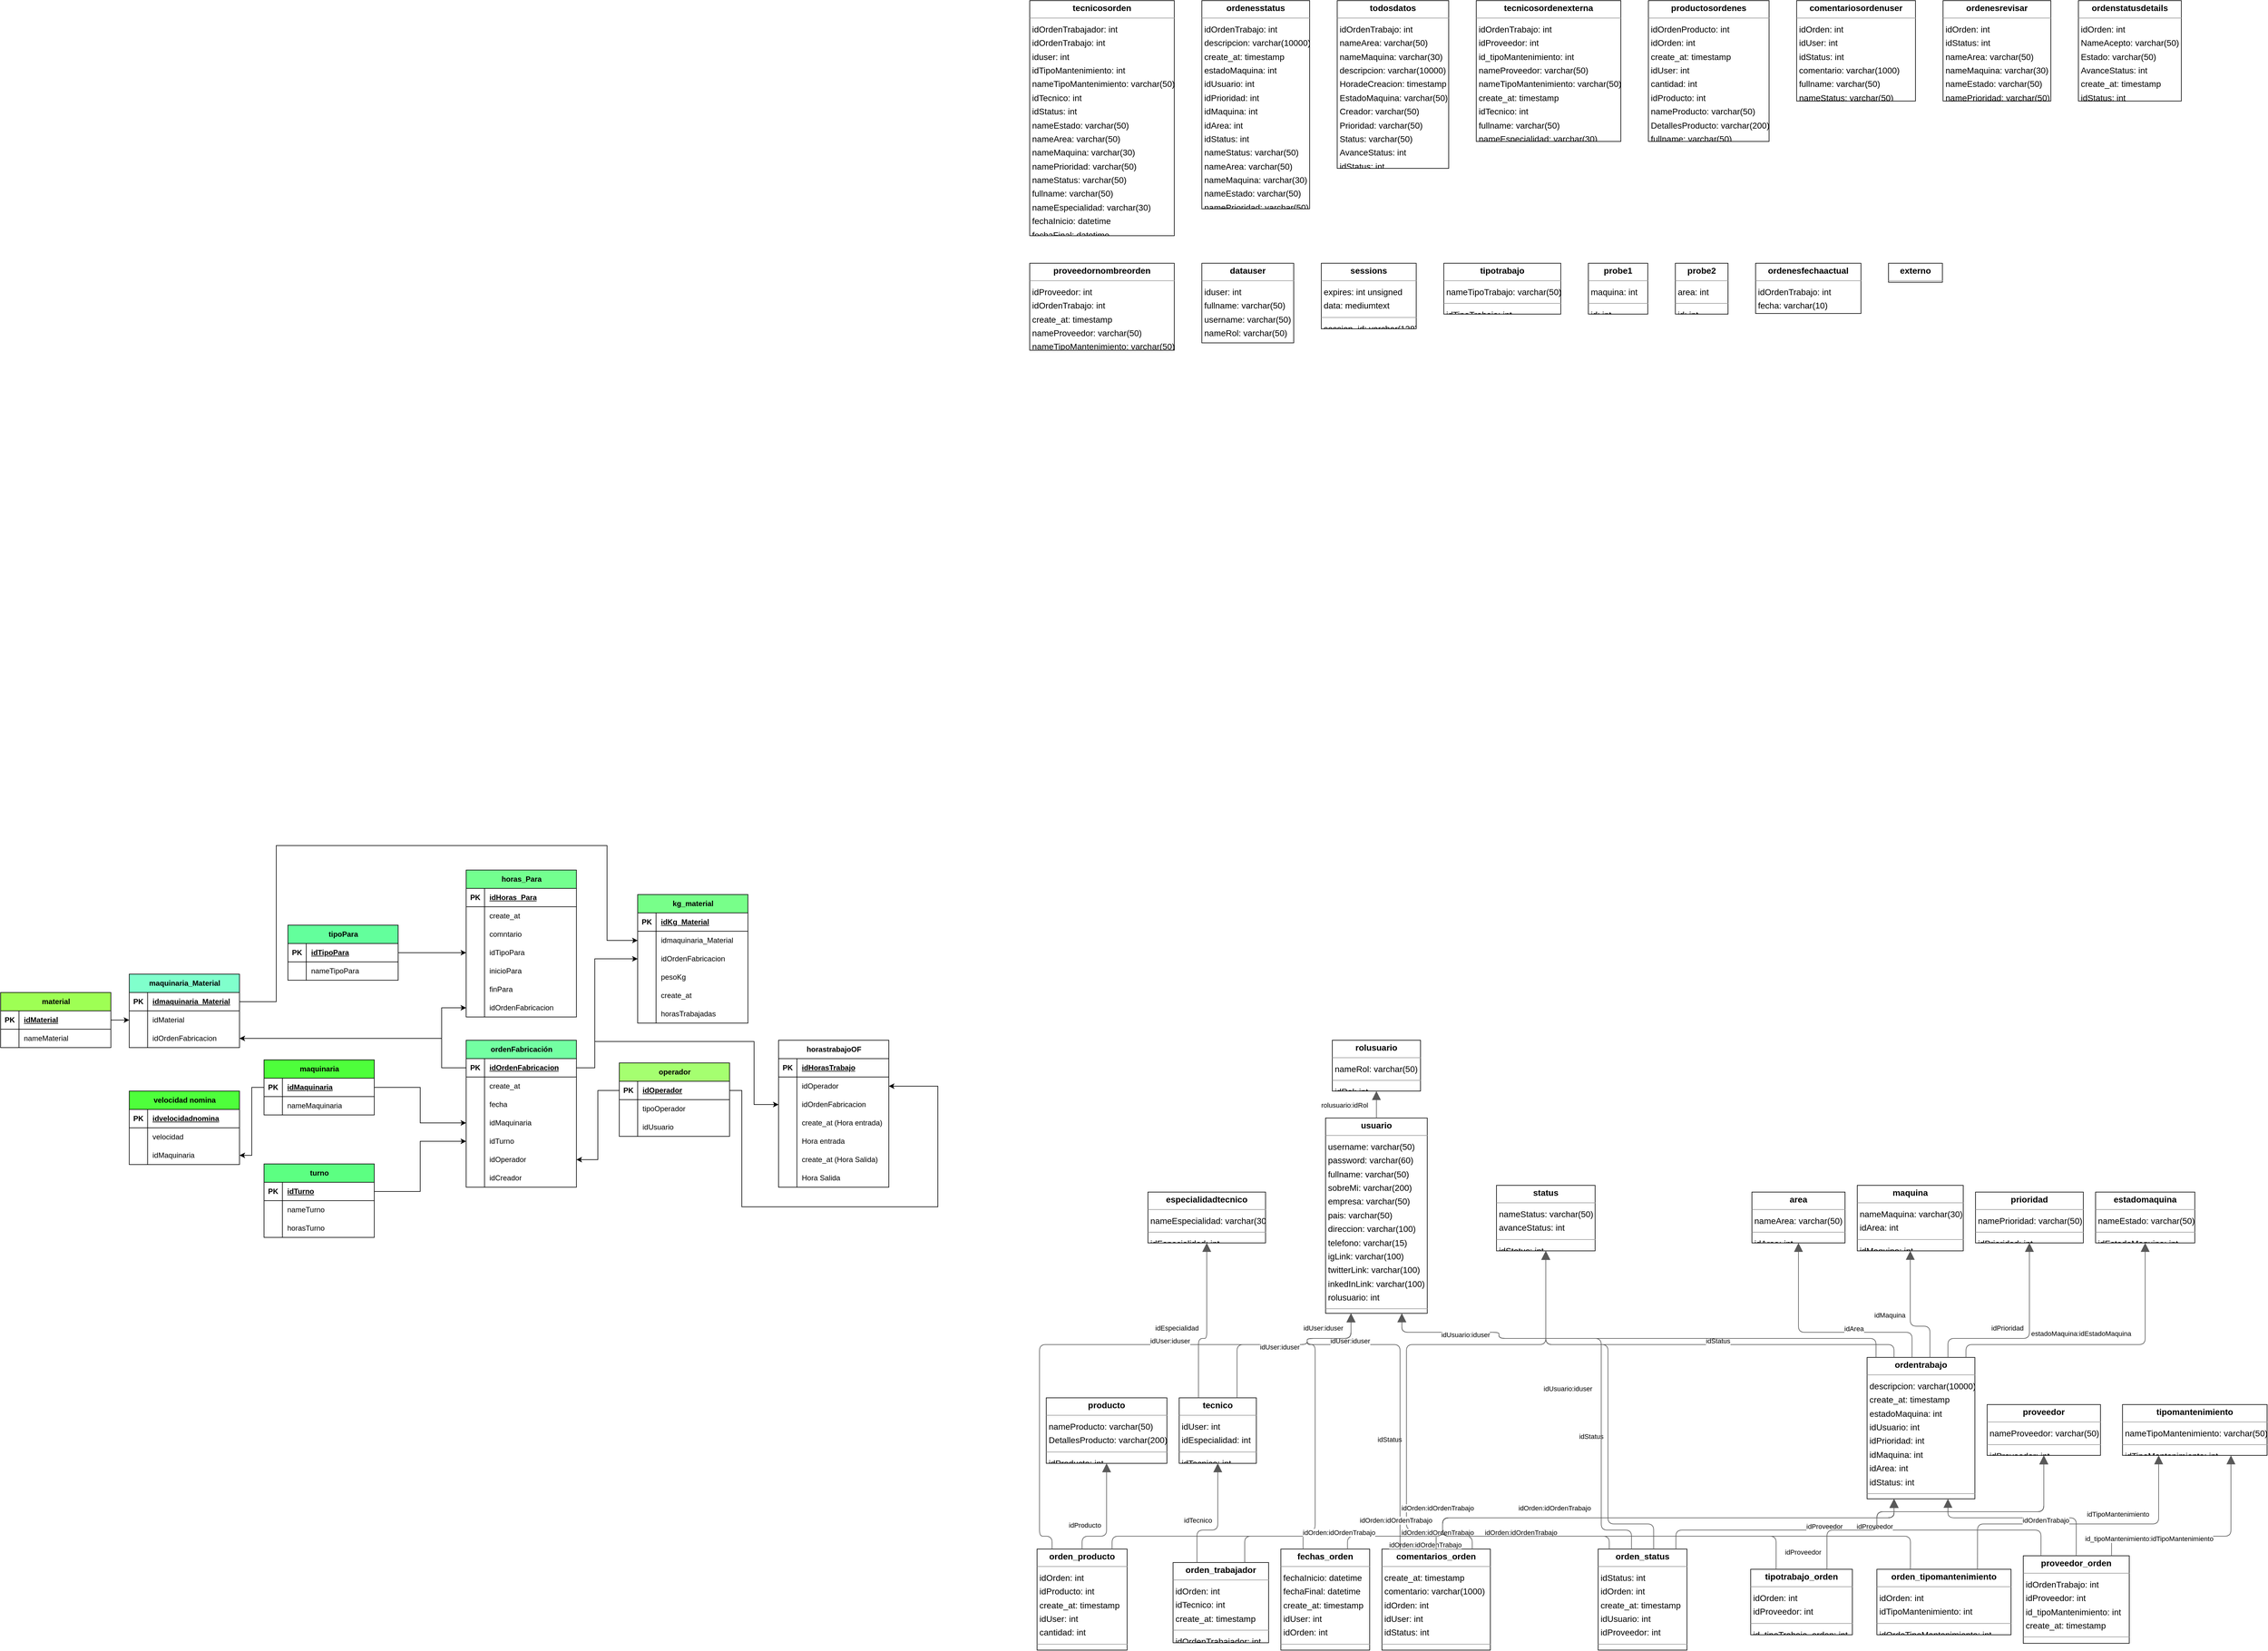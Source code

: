 <mxfile version="21.0.6" type="github">
  <diagram id="nmwNUg9bFgf-_pqWnfJB" name="Página-1">
    <mxGraphModel dx="3223" dy="2530" grid="1" gridSize="10" guides="1" tooltips="1" connect="1" arrows="1" fold="1" page="0" pageScale="1" pageWidth="827" pageHeight="1169" background="none" math="0" shadow="0">
      <root>
        <mxCell id="0" />
        <mxCell id="1" parent="0" />
        <mxCell id="node36" value="&lt;p style=&quot;margin:0px;margin-top:4px;text-align:center;&quot;&gt;&lt;b&gt;area&lt;/b&gt;&lt;/p&gt;&lt;hr size=&quot;1&quot;/&gt;&lt;p style=&quot;margin:0 0 0 4px;line-height:1.6;&quot;&gt; nameArea: varchar(50)&lt;/p&gt;&lt;hr size=&quot;1&quot;/&gt;&lt;p style=&quot;margin:0 0 0 4px;line-height:1.6;&quot;&gt; idArea: int&lt;/p&gt;" style="verticalAlign=top;align=left;overflow=fill;fontSize=14;fontFamily=Helvetica;html=1;rounded=0;shadow=0;comic=0;labelBackgroundColor=none;strokeWidth=1;" parent="1" vertex="1">
          <mxGeometry x="1049" y="56" width="152" height="83" as="geometry" />
        </mxCell>
        <mxCell id="node7" value="&lt;p style=&quot;margin:0px;margin-top:4px;text-align:center;&quot;&gt;&lt;b&gt;comentarios_orden&lt;/b&gt;&lt;/p&gt;&lt;hr size=&quot;1&quot;/&gt;&lt;p style=&quot;margin:0 0 0 4px;line-height:1.6;&quot;&gt; create_at: timestamp&lt;br/&gt; comentario: varchar(1000)&lt;br/&gt; idOrden: int&lt;br/&gt; idUser: int&lt;br/&gt; idStatus: int&lt;/p&gt;&lt;hr size=&quot;1&quot;/&gt;&lt;p style=&quot;margin:0 0 0 4px;line-height:1.6;&quot;&gt; idComentarios_OrdenT: int&lt;/p&gt;" style="verticalAlign=top;align=left;overflow=fill;fontSize=14;fontFamily=Helvetica;html=1;rounded=0;shadow=0;comic=0;labelBackgroundColor=none;strokeWidth=1;" parent="1" vertex="1">
          <mxGeometry x="445" y="639" width="177" height="165" as="geometry" />
        </mxCell>
        <mxCell id="node1" value="&lt;p style=&quot;margin:0px;margin-top:4px;text-align:center;&quot;&gt;&lt;b&gt;especialidadtecnico&lt;/b&gt;&lt;/p&gt;&lt;hr size=&quot;1&quot;/&gt;&lt;p style=&quot;margin:0 0 0 4px;line-height:1.6;&quot;&gt; nameEspecialidad: varchar(30)&lt;/p&gt;&lt;hr size=&quot;1&quot;/&gt;&lt;p style=&quot;margin:0 0 0 4px;line-height:1.6;&quot;&gt; idEspecialidad: int&lt;/p&gt;" style="verticalAlign=top;align=left;overflow=fill;fontSize=14;fontFamily=Helvetica;html=1;rounded=0;shadow=0;comic=0;labelBackgroundColor=none;strokeWidth=1;" parent="1" vertex="1">
          <mxGeometry x="63" y="56" width="192" height="83" as="geometry" />
        </mxCell>
        <mxCell id="node17" value="&lt;p style=&quot;margin:0px;margin-top:4px;text-align:center;&quot;&gt;&lt;b&gt;estadomaquina&lt;/b&gt;&lt;/p&gt;&lt;hr size=&quot;1&quot;/&gt;&lt;p style=&quot;margin:0 0 0 4px;line-height:1.6;&quot;&gt; nameEstado: varchar(50)&lt;/p&gt;&lt;hr size=&quot;1&quot;/&gt;&lt;p style=&quot;margin:0 0 0 4px;line-height:1.6;&quot;&gt; idEstadoMaquina: int&lt;/p&gt;" style="verticalAlign=top;align=left;overflow=fill;fontSize=14;fontFamily=Helvetica;html=1;rounded=0;shadow=0;comic=0;labelBackgroundColor=none;strokeWidth=1;" parent="1" vertex="1">
          <mxGeometry x="1610" y="56" width="162" height="83" as="geometry" />
        </mxCell>
        <mxCell id="node15" value="&lt;p style=&quot;margin:0px;margin-top:4px;text-align:center;&quot;&gt;&lt;b&gt;fechas_orden&lt;/b&gt;&lt;/p&gt;&lt;hr size=&quot;1&quot;/&gt;&lt;p style=&quot;margin:0 0 0 4px;line-height:1.6;&quot;&gt; fechaInicio: datetime&lt;br/&gt; fechaFinal: datetime&lt;br/&gt; create_at: timestamp&lt;br/&gt; idUser: int&lt;br/&gt; idOrden: int&lt;/p&gt;&lt;hr size=&quot;1&quot;/&gt;&lt;p style=&quot;margin:0 0 0 4px;line-height:1.6;&quot;&gt; idFechasOrden: int&lt;/p&gt;" style="verticalAlign=top;align=left;overflow=fill;fontSize=14;fontFamily=Helvetica;html=1;rounded=0;shadow=0;comic=0;labelBackgroundColor=none;strokeWidth=1;" parent="1" vertex="1">
          <mxGeometry x="280" y="639" width="145" height="165" as="geometry" />
        </mxCell>
        <mxCell id="node10" value="&lt;p style=&quot;margin:0px;margin-top:4px;text-align:center;&quot;&gt;&lt;b&gt;maquina&lt;/b&gt;&lt;/p&gt;&lt;hr size=&quot;1&quot;/&gt;&lt;p style=&quot;margin:0 0 0 4px;line-height:1.6;&quot;&gt; nameMaquina: varchar(30)&lt;br/&gt; idArea: int&lt;/p&gt;&lt;hr size=&quot;1&quot;/&gt;&lt;p style=&quot;margin:0 0 0 4px;line-height:1.6;&quot;&gt; idMaquina: int&lt;/p&gt;" style="verticalAlign=top;align=left;overflow=fill;fontSize=14;fontFamily=Helvetica;html=1;rounded=0;shadow=0;comic=0;labelBackgroundColor=none;strokeWidth=1;" parent="1" vertex="1">
          <mxGeometry x="1221" y="45" width="173" height="107" as="geometry" />
        </mxCell>
        <mxCell id="node8" value="&lt;p style=&quot;margin:0px;margin-top:4px;text-align:center;&quot;&gt;&lt;b&gt;orden_producto&lt;/b&gt;&lt;/p&gt;&lt;hr size=&quot;1&quot;/&gt;&lt;p style=&quot;margin:0 0 0 4px;line-height:1.6;&quot;&gt; idOrden: int&lt;br/&gt; idProducto: int&lt;br/&gt; create_at: timestamp&lt;br/&gt; idUser: int&lt;br/&gt; cantidad: int&lt;/p&gt;&lt;hr size=&quot;1&quot;/&gt;&lt;p style=&quot;margin:0 0 0 4px;line-height:1.6;&quot;&gt; idOrdenProducto: int&lt;/p&gt;" style="verticalAlign=top;align=left;overflow=fill;fontSize=14;fontFamily=Helvetica;html=1;rounded=0;shadow=0;comic=0;labelBackgroundColor=none;strokeWidth=1;" parent="1" vertex="1">
          <mxGeometry x="-118" y="639" width="147" height="165" as="geometry" />
        </mxCell>
        <mxCell id="node5" value="&lt;p style=&quot;margin:0px;margin-top:4px;text-align:center;&quot;&gt;&lt;b&gt;orden_status&lt;/b&gt;&lt;/p&gt;&lt;hr size=&quot;1&quot;/&gt;&lt;p style=&quot;margin:0 0 0 4px;line-height:1.6;&quot;&gt; idStatus: int&lt;br/&gt; idOrden: int&lt;br/&gt; create_at: timestamp&lt;br/&gt; idUsuario: int&lt;br/&gt; idProveedor: int&lt;/p&gt;&lt;hr size=&quot;1&quot;/&gt;&lt;p style=&quot;margin:0 0 0 4px;line-height:1.6;&quot;&gt; idOrdenStatus: int&lt;/p&gt;" style="verticalAlign=top;align=left;overflow=fill;fontSize=14;fontFamily=Helvetica;html=1;rounded=0;shadow=0;comic=0;labelBackgroundColor=none;strokeWidth=1;" parent="1" vertex="1">
          <mxGeometry x="798" y="639" width="145" height="165" as="geometry" />
        </mxCell>
        <mxCell id="node12" value="&lt;p style=&quot;margin:0px;margin-top:4px;text-align:center;&quot;&gt;&lt;b&gt;orden_tipomantenimiento&lt;/b&gt;&lt;/p&gt;&lt;hr size=&quot;1&quot;/&gt;&lt;p style=&quot;margin:0 0 0 4px;line-height:1.6;&quot;&gt; idOrden: int&lt;br/&gt; idTipoMantenimiento: int&lt;/p&gt;&lt;hr size=&quot;1&quot;/&gt;&lt;p style=&quot;margin:0 0 0 4px;line-height:1.6;&quot;&gt; idOrdeTipoMantenimiento: int&lt;/p&gt;" style="verticalAlign=top;align=left;overflow=fill;fontSize=14;fontFamily=Helvetica;html=1;rounded=0;shadow=0;comic=0;labelBackgroundColor=none;strokeWidth=1;" parent="1" vertex="1">
          <mxGeometry x="1253" y="672" width="219" height="107" as="geometry" />
        </mxCell>
        <mxCell id="node28" value="&lt;p style=&quot;margin:0px;margin-top:4px;text-align:center;&quot;&gt;&lt;b&gt;orden_trabajador&lt;/b&gt;&lt;/p&gt;&lt;hr size=&quot;1&quot;/&gt;&lt;p style=&quot;margin:0 0 0 4px;line-height:1.6;&quot;&gt; idOrden: int&lt;br/&gt; idTecnico: int&lt;br/&gt; create_at: timestamp&lt;/p&gt;&lt;hr size=&quot;1&quot;/&gt;&lt;p style=&quot;margin:0 0 0 4px;line-height:1.6;&quot;&gt; idOrdenTrabajador: int&lt;/p&gt;" style="verticalAlign=top;align=left;overflow=fill;fontSize=14;fontFamily=Helvetica;html=1;rounded=0;shadow=0;comic=0;labelBackgroundColor=none;strokeWidth=1;" parent="1" vertex="1">
          <mxGeometry x="104" y="661" width="156" height="131" as="geometry" />
        </mxCell>
        <mxCell id="node25" value="&lt;p style=&quot;margin:0px;margin-top:4px;text-align:center;&quot;&gt;&lt;b&gt;ordentrabajo&lt;/b&gt;&lt;/p&gt;&lt;hr size=&quot;1&quot;/&gt;&lt;p style=&quot;margin:0 0 0 4px;line-height:1.6;&quot;&gt; descripcion: varchar(10000)&lt;br/&gt; create_at: timestamp&lt;br/&gt; estadoMaquina: int&lt;br/&gt; idUsuario: int&lt;br/&gt; idPrioridad: int&lt;br/&gt; idMaquina: int&lt;br/&gt; idArea: int&lt;br/&gt; idStatus: int&lt;/p&gt;&lt;hr size=&quot;1&quot;/&gt;&lt;p style=&quot;margin:0 0 0 4px;line-height:1.6;&quot;&gt; idOrdenTrabajo: int&lt;/p&gt;" style="verticalAlign=top;align=left;overflow=fill;fontSize=14;fontFamily=Helvetica;html=1;rounded=0;shadow=0;comic=0;labelBackgroundColor=none;strokeWidth=1;" parent="1" vertex="1">
          <mxGeometry x="1237" y="326" width="176" height="231" as="geometry" />
        </mxCell>
        <mxCell id="node27" value="&lt;p style=&quot;margin:0px;margin-top:4px;text-align:center;&quot;&gt;&lt;b&gt;prioridad&lt;/b&gt;&lt;/p&gt;&lt;hr size=&quot;1&quot;/&gt;&lt;p style=&quot;margin:0 0 0 4px;line-height:1.6;&quot;&gt; namePrioridad: varchar(50)&lt;/p&gt;&lt;hr size=&quot;1&quot;/&gt;&lt;p style=&quot;margin:0 0 0 4px;line-height:1.6;&quot;&gt; idPrioridad: int&lt;/p&gt;" style="verticalAlign=top;align=left;overflow=fill;fontSize=14;fontFamily=Helvetica;html=1;rounded=0;shadow=0;comic=0;labelBackgroundColor=none;strokeWidth=1;" parent="1" vertex="1">
          <mxGeometry x="1414" y="56" width="176" height="83" as="geometry" />
        </mxCell>
        <mxCell id="node3" value="&lt;p style=&quot;margin:0px;margin-top:4px;text-align:center;&quot;&gt;&lt;b&gt;producto&lt;/b&gt;&lt;/p&gt;&lt;hr size=&quot;1&quot;/&gt;&lt;p style=&quot;margin:0 0 0 4px;line-height:1.6;&quot;&gt; nameProducto: varchar(50)&lt;br/&gt; DetallesProducto: varchar(200)&lt;/p&gt;&lt;hr size=&quot;1&quot;/&gt;&lt;p style=&quot;margin:0 0 0 4px;line-height:1.6;&quot;&gt; idProducto: int&lt;/p&gt;" style="verticalAlign=top;align=left;overflow=fill;fontSize=14;fontFamily=Helvetica;html=1;rounded=0;shadow=0;comic=0;labelBackgroundColor=none;strokeWidth=1;" parent="1" vertex="1">
          <mxGeometry x="-103" y="392" width="197" height="107" as="geometry" />
        </mxCell>
        <mxCell id="node29" value="&lt;p style=&quot;margin:0px;margin-top:4px;text-align:center;&quot;&gt;&lt;b&gt;proveedor&lt;/b&gt;&lt;/p&gt;&lt;hr size=&quot;1&quot;/&gt;&lt;p style=&quot;margin:0 0 0 4px;line-height:1.6;&quot;&gt; nameProveedor: varchar(50)&lt;/p&gt;&lt;hr size=&quot;1&quot;/&gt;&lt;p style=&quot;margin:0 0 0 4px;line-height:1.6;&quot;&gt; idProveedor: int&lt;/p&gt;" style="verticalAlign=top;align=left;overflow=fill;fontSize=14;fontFamily=Helvetica;html=1;rounded=0;shadow=0;comic=0;labelBackgroundColor=none;strokeWidth=1;" parent="1" vertex="1">
          <mxGeometry x="1433" y="403" width="185" height="83" as="geometry" />
        </mxCell>
        <mxCell id="node14" value="&lt;p style=&quot;margin:0px;margin-top:4px;text-align:center;&quot;&gt;&lt;b&gt;proveedor_orden&lt;/b&gt;&lt;/p&gt;&lt;hr size=&quot;1&quot;/&gt;&lt;p style=&quot;margin:0 0 0 4px;line-height:1.6;&quot;&gt; idOrdenTrabajo: int&lt;br/&gt; idProveedor: int&lt;br/&gt; id_tipoMantenimiento: int&lt;br/&gt; create_at: timestamp&lt;/p&gt;&lt;hr size=&quot;1&quot;/&gt;&lt;p style=&quot;margin:0 0 0 4px;line-height:1.6;&quot;&gt; idProveedor_Orden: int&lt;/p&gt;" style="verticalAlign=top;align=left;overflow=fill;fontSize=14;fontFamily=Helvetica;html=1;rounded=0;shadow=0;comic=0;labelBackgroundColor=none;strokeWidth=1;" parent="1" vertex="1">
          <mxGeometry x="1492" y="650" width="173" height="143" as="geometry" />
        </mxCell>
        <mxCell id="node21" value="&lt;p style=&quot;margin:0px;margin-top:4px;text-align:center;&quot;&gt;&lt;b&gt;rolusuario&lt;/b&gt;&lt;/p&gt;&lt;hr size=&quot;1&quot;/&gt;&lt;p style=&quot;margin:0 0 0 4px;line-height:1.6;&quot;&gt; nameRol: varchar(50)&lt;/p&gt;&lt;hr size=&quot;1&quot;/&gt;&lt;p style=&quot;margin:0 0 0 4px;line-height:1.6;&quot;&gt; idRol: int&lt;/p&gt;" style="verticalAlign=top;align=left;overflow=fill;fontSize=14;fontFamily=Helvetica;html=1;rounded=0;shadow=0;comic=0;labelBackgroundColor=none;strokeWidth=1;" parent="1" vertex="1">
          <mxGeometry x="364" y="-192" width="144" height="83" as="geometry" />
        </mxCell>
        <mxCell id="node18" value="&lt;p style=&quot;margin:0px;margin-top:4px;text-align:center;&quot;&gt;&lt;b&gt;status&lt;/b&gt;&lt;/p&gt;&lt;hr size=&quot;1&quot;/&gt;&lt;p style=&quot;margin:0 0 0 4px;line-height:1.6;&quot;&gt; nameStatus: varchar(50)&lt;br/&gt; avanceStatus: int&lt;/p&gt;&lt;hr size=&quot;1&quot;/&gt;&lt;p style=&quot;margin:0 0 0 4px;line-height:1.6;&quot;&gt; idStatus: int&lt;/p&gt;" style="verticalAlign=top;align=left;overflow=fill;fontSize=14;fontFamily=Helvetica;html=1;rounded=0;shadow=0;comic=0;labelBackgroundColor=none;strokeWidth=1;" parent="1" vertex="1">
          <mxGeometry x="632" y="45" width="161" height="107" as="geometry" />
        </mxCell>
        <mxCell id="node0" value="&lt;p style=&quot;margin:0px;margin-top:4px;text-align:center;&quot;&gt;&lt;b&gt;tecnico&lt;/b&gt;&lt;/p&gt;&lt;hr size=&quot;1&quot;/&gt;&lt;p style=&quot;margin:0 0 0 4px;line-height:1.6;&quot;&gt; idUser: int&lt;br/&gt; idEspecialidad: int&lt;/p&gt;&lt;hr size=&quot;1&quot;/&gt;&lt;p style=&quot;margin:0 0 0 4px;line-height:1.6;&quot;&gt; idTecnico: int&lt;/p&gt;" style="verticalAlign=top;align=left;overflow=fill;fontSize=14;fontFamily=Helvetica;html=1;rounded=0;shadow=0;comic=0;labelBackgroundColor=none;strokeWidth=1;" parent="1" vertex="1">
          <mxGeometry x="114" y="392" width="126" height="107" as="geometry" />
        </mxCell>
        <mxCell id="node23" value="&lt;p style=&quot;margin:0px;margin-top:4px;text-align:center;&quot;&gt;&lt;b&gt;tipomantenimiento&lt;/b&gt;&lt;/p&gt;&lt;hr size=&quot;1&quot;/&gt;&lt;p style=&quot;margin:0 0 0 4px;line-height:1.6;&quot;&gt; nameTipoMantenimiento: varchar(50)&lt;/p&gt;&lt;hr size=&quot;1&quot;/&gt;&lt;p style=&quot;margin:0 0 0 4px;line-height:1.6;&quot;&gt; idTipoMantenimiento: int&lt;/p&gt;" style="verticalAlign=top;align=left;overflow=fill;fontSize=14;fontFamily=Helvetica;html=1;rounded=0;shadow=0;comic=0;labelBackgroundColor=none;strokeWidth=1;" parent="1" vertex="1">
          <mxGeometry x="1654" y="403" width="236" height="83" as="geometry" />
        </mxCell>
        <mxCell id="node33" value="&lt;p style=&quot;margin:0px;margin-top:4px;text-align:center;&quot;&gt;&lt;b&gt;tipotrabajo_orden&lt;/b&gt;&lt;/p&gt;&lt;hr size=&quot;1&quot;/&gt;&lt;p style=&quot;margin:0 0 0 4px;line-height:1.6;&quot;&gt; idOrden: int&lt;br/&gt; idProveedor: int&lt;/p&gt;&lt;hr size=&quot;1&quot;/&gt;&lt;p style=&quot;margin:0 0 0 4px;line-height:1.6;&quot;&gt; id_tipoTrabajo_orden: int&lt;/p&gt;" style="verticalAlign=top;align=left;overflow=fill;fontSize=14;fontFamily=Helvetica;html=1;rounded=0;shadow=0;comic=0;labelBackgroundColor=none;strokeWidth=1;" parent="1" vertex="1">
          <mxGeometry x="1047" y="672" width="166" height="107" as="geometry" />
        </mxCell>
        <mxCell id="node22" value="&lt;p style=&quot;margin:0px;margin-top:4px;text-align:center;&quot;&gt;&lt;b&gt;usuario&lt;/b&gt;&lt;/p&gt;&lt;hr size=&quot;1&quot;/&gt;&lt;p style=&quot;margin:0 0 0 4px;line-height:1.6;&quot;&gt; username: varchar(50)&lt;br/&gt; password: varchar(60)&lt;br/&gt; fullname: varchar(50)&lt;br/&gt; sobreMi: varchar(200)&lt;br/&gt; empresa: varchar(50)&lt;br/&gt; pais: varchar(50)&lt;br/&gt; direccion: varchar(100)&lt;br/&gt; telefono: varchar(15)&lt;br/&gt; igLink: varchar(100)&lt;br/&gt; twitterLink: varchar(100)&lt;br/&gt; inkedInLink: varchar(100)&lt;br/&gt; rolusuario: int&lt;/p&gt;&lt;hr size=&quot;1&quot;/&gt;&lt;p style=&quot;margin:0 0 0 4px;line-height:1.6;&quot;&gt; iduser: int&lt;/p&gt;" style="verticalAlign=top;align=left;overflow=fill;fontSize=14;fontFamily=Helvetica;html=1;rounded=0;shadow=0;comic=0;labelBackgroundColor=none;strokeWidth=1;" parent="1" vertex="1">
          <mxGeometry x="353" y="-65" width="166" height="319" as="geometry" />
        </mxCell>
        <mxCell id="edge18" value="" style="html=1;rounded=1;edgeStyle=orthogonalEdgeStyle;dashed=0;startArrow=none;endArrow=block;endSize=12;strokeColor=#595959;exitX=0.833;exitY=0.000;exitDx=0;exitDy=0;entryX=0.250;entryY=1.000;entryDx=0;entryDy=0;" parent="1" source="node7" target="node25" edge="1">
          <mxGeometry width="50" height="50" relative="1" as="geometry">
            <Array as="points">
              <mxPoint x="592" y="618" />
              <mxPoint x="544" y="618" />
              <mxPoint x="544" y="588" />
              <mxPoint x="1281" y="588" />
            </Array>
          </mxGeometry>
        </mxCell>
        <mxCell id="label110" value="idOrden:idOrdenTrabajo" style="edgeLabel;resizable=0;html=1;align=left;verticalAlign=top;strokeColor=default;" parent="edge18" vertex="1" connectable="0">
          <mxGeometry x="455" y="619" as="geometry" />
        </mxCell>
        <mxCell id="edge7" value="" style="html=1;rounded=1;edgeStyle=orthogonalEdgeStyle;dashed=0;startArrow=none;endArrow=block;endSize=12;strokeColor=#595959;exitX=0.500;exitY=0.000;exitDx=0;exitDy=0;entryX=0.500;entryY=1.000;entryDx=0;entryDy=0;" parent="1" source="node7" target="node18" edge="1">
          <mxGeometry width="50" height="50" relative="1" as="geometry">
            <Array as="points">
              <mxPoint x="533" y="608" />
              <mxPoint x="485" y="608" />
              <mxPoint x="485" y="305" />
              <mxPoint x="713" y="305" />
            </Array>
          </mxGeometry>
        </mxCell>
        <mxCell id="label44" value="idStatus" style="edgeLabel;resizable=0;html=1;align=left;verticalAlign=top;strokeColor=default;" parent="edge7" vertex="1" connectable="0">
          <mxGeometry x="436" y="447" as="geometry" />
        </mxCell>
        <mxCell id="edge8" value="" style="html=1;rounded=1;edgeStyle=orthogonalEdgeStyle;dashed=0;startArrow=none;endArrow=block;endSize=12;strokeColor=#595959;exitX=0.167;exitY=0.000;exitDx=0;exitDy=0;entryX=0.250;entryY=1.000;entryDx=0;entryDy=0;" parent="1" source="node7" target="node22" edge="1">
          <mxGeometry width="50" height="50" relative="1" as="geometry">
            <Array as="points">
              <mxPoint x="474" y="305" />
              <mxPoint x="323" y="305" />
              <mxPoint x="323" y="295" />
              <mxPoint x="394" y="295" />
            </Array>
          </mxGeometry>
        </mxCell>
        <mxCell id="label50" value="idUser:iduser" style="edgeLabel;resizable=0;html=1;align=left;verticalAlign=top;strokeColor=default;" parent="edge8" vertex="1" connectable="0">
          <mxGeometry x="359" y="286" as="geometry" />
        </mxCell>
        <mxCell id="edge22" value="" style="html=1;rounded=1;edgeStyle=orthogonalEdgeStyle;dashed=0;startArrow=none;endArrow=block;endSize=12;strokeColor=#595959;exitX=0.750;exitY=0.000;exitDx=0;exitDy=0;entryX=0.250;entryY=1.000;entryDx=0;entryDy=0;" parent="1" source="node15" target="node25" edge="1">
          <mxGeometry width="50" height="50" relative="1" as="geometry">
            <Array as="points">
              <mxPoint x="388" y="618" />
              <mxPoint x="544" y="618" />
              <mxPoint x="544" y="588" />
              <mxPoint x="1281" y="588" />
            </Array>
          </mxGeometry>
        </mxCell>
        <mxCell id="label134" value="idOrden:idOrdenTrabajo" style="edgeLabel;resizable=0;html=1;align=left;verticalAlign=top;strokeColor=default;" parent="edge22" vertex="1" connectable="0">
          <mxGeometry x="407" y="579" as="geometry" />
        </mxCell>
        <mxCell id="edge11" value="" style="html=1;rounded=1;edgeStyle=orthogonalEdgeStyle;dashed=0;startArrow=none;endArrow=block;endSize=12;strokeColor=#595959;exitX=0.250;exitY=0.000;exitDx=0;exitDy=0;entryX=0.250;entryY=1.000;entryDx=0;entryDy=0;" parent="1" source="node15" target="node22" edge="1">
          <mxGeometry width="50" height="50" relative="1" as="geometry">
            <Array as="points">
              <mxPoint x="316" y="608" />
              <mxPoint x="336" y="608" />
              <mxPoint x="336" y="305" />
              <mxPoint x="323" y="305" />
              <mxPoint x="323" y="295" />
              <mxPoint x="394" y="295" />
            </Array>
          </mxGeometry>
        </mxCell>
        <mxCell id="label68" value="idUser:iduser" style="edgeLabel;resizable=0;html=1;align=left;verticalAlign=top;strokeColor=default;" parent="edge11" vertex="1" connectable="0">
          <mxGeometry x="315" y="265" as="geometry" />
        </mxCell>
        <mxCell id="edge29" value="" style="html=1;rounded=1;edgeStyle=orthogonalEdgeStyle;dashed=0;startArrow=none;endArrow=block;endSize=12;strokeColor=#595959;exitX=0.833;exitY=0.000;exitDx=0;exitDy=0;entryX=0.250;entryY=1.000;entryDx=0;entryDy=0;" parent="1" source="node8" target="node25" edge="1">
          <mxGeometry width="50" height="50" relative="1" as="geometry">
            <Array as="points">
              <mxPoint x="5" y="618" />
              <mxPoint x="544" y="618" />
              <mxPoint x="544" y="588" />
              <mxPoint x="1281" y="588" />
            </Array>
          </mxGeometry>
        </mxCell>
        <mxCell id="label176" value="idOrden:idOrdenTrabajo" style="edgeLabel;resizable=0;html=1;align=left;verticalAlign=top;strokeColor=default;" parent="edge29" vertex="1" connectable="0">
          <mxGeometry x="475" y="599" as="geometry" />
        </mxCell>
        <mxCell id="edge14" value="" style="html=1;rounded=1;edgeStyle=orthogonalEdgeStyle;dashed=0;startArrow=none;endArrow=block;endSize=12;strokeColor=#595959;exitX=0.500;exitY=0.000;exitDx=0;exitDy=0;entryX=0.500;entryY=1.000;entryDx=0;entryDy=0;" parent="1" source="node8" target="node3" edge="1">
          <mxGeometry width="50" height="50" relative="1" as="geometry">
            <Array as="points">
              <mxPoint x="-44" y="618" />
              <mxPoint x="-5" y="618" />
            </Array>
          </mxGeometry>
        </mxCell>
        <mxCell id="label86" value="idProducto" style="edgeLabel;resizable=0;html=1;align=left;verticalAlign=top;strokeColor=default;" parent="edge14" vertex="1" connectable="0">
          <mxGeometry x="-68" y="587" as="geometry" />
        </mxCell>
        <mxCell id="edge9" value="" style="html=1;rounded=1;edgeStyle=orthogonalEdgeStyle;dashed=0;startArrow=none;endArrow=block;endSize=12;strokeColor=#595959;exitX=0.167;exitY=0.000;exitDx=0;exitDy=0;entryX=0.250;entryY=1.000;entryDx=0;entryDy=0;" parent="1" source="node8" target="node22" edge="1">
          <mxGeometry width="50" height="50" relative="1" as="geometry">
            <Array as="points">
              <mxPoint x="-93" y="618" />
              <mxPoint x="-114" y="618" />
              <mxPoint x="-114" y="305" />
              <mxPoint x="323" y="305" />
              <mxPoint x="323" y="295" />
              <mxPoint x="394" y="295" />
            </Array>
          </mxGeometry>
        </mxCell>
        <mxCell id="label56" value="idUser:iduser" style="edgeLabel;resizable=0;html=1;align=left;verticalAlign=top;strokeColor=default;" parent="edge9" vertex="1" connectable="0">
          <mxGeometry x="65" y="286" as="geometry" />
        </mxCell>
        <mxCell id="edge10" value="" style="html=1;rounded=1;edgeStyle=orthogonalEdgeStyle;dashed=0;startArrow=none;endArrow=block;endSize=12;strokeColor=#595959;exitX=0.125;exitY=0.000;exitDx=0;exitDy=0;entryX=0.250;entryY=1.000;entryDx=0;entryDy=0;" parent="1" source="node5" target="node25" edge="1">
          <mxGeometry width="50" height="50" relative="1" as="geometry">
            <Array as="points">
              <mxPoint x="816" y="618" />
              <mxPoint x="544" y="618" />
              <mxPoint x="544" y="588" />
              <mxPoint x="1281" y="588" />
            </Array>
          </mxGeometry>
        </mxCell>
        <mxCell id="label62" value="idOrden:idOrdenTrabajo" style="edgeLabel;resizable=0;html=1;align=left;verticalAlign=top;strokeColor=default;" parent="edge10" vertex="1" connectable="0">
          <mxGeometry x="611" y="599" as="geometry" />
        </mxCell>
        <mxCell id="edge5" value="" style="html=1;rounded=1;edgeStyle=orthogonalEdgeStyle;dashed=0;startArrow=none;endArrow=block;endSize=12;strokeColor=#595959;exitX=0.875;exitY=0.000;exitDx=0;exitDy=0;entryX=0.500;entryY=1.001;entryDx=0;entryDy=0;" parent="1" source="node5" target="node29" edge="1">
          <mxGeometry width="50" height="50" relative="1" as="geometry">
            <Array as="points">
              <mxPoint x="925" y="608" />
              <mxPoint x="1253" y="608" />
              <mxPoint x="1253" y="578" />
              <mxPoint x="1526" y="578" />
            </Array>
          </mxGeometry>
        </mxCell>
        <mxCell id="label32" value="idProveedor" style="edgeLabel;resizable=0;html=1;align=left;verticalAlign=top;strokeColor=default;" parent="edge5" vertex="1" connectable="0">
          <mxGeometry x="1136" y="589" as="geometry" />
        </mxCell>
        <mxCell id="edge19" value="" style="html=1;rounded=1;edgeStyle=orthogonalEdgeStyle;dashed=0;startArrow=none;endArrow=block;endSize=12;strokeColor=#595959;exitX=0.625;exitY=0.000;exitDx=0;exitDy=0;entryX=0.500;entryY=1.000;entryDx=0;entryDy=0;" parent="1" source="node5" target="node18" edge="1">
          <mxGeometry width="50" height="50" relative="1" as="geometry">
            <Array as="points">
              <mxPoint x="889" y="598" />
              <mxPoint x="814" y="598" />
              <mxPoint x="814" y="305" />
              <mxPoint x="713" y="305" />
            </Array>
          </mxGeometry>
        </mxCell>
        <mxCell id="label116" value="idStatus" style="edgeLabel;resizable=0;html=1;align=left;verticalAlign=top;strokeColor=default;" parent="edge19" vertex="1" connectable="0">
          <mxGeometry x="765" y="442" as="geometry" />
        </mxCell>
        <mxCell id="edge4" value="" style="html=1;rounded=1;edgeStyle=orthogonalEdgeStyle;dashed=0;startArrow=none;endArrow=block;endSize=12;strokeColor=#595959;exitX=0.375;exitY=0.000;exitDx=0;exitDy=0;entryX=0.750;entryY=1.000;entryDx=0;entryDy=0;" parent="1" source="node5" target="node22" edge="1">
          <mxGeometry width="50" height="50" relative="1" as="geometry">
            <Array as="points">
              <mxPoint x="852" y="608" />
              <mxPoint x="803" y="608" />
              <mxPoint x="803" y="295" />
              <mxPoint x="636" y="295" />
              <mxPoint x="636" y="285" />
              <mxPoint x="477" y="285" />
            </Array>
          </mxGeometry>
        </mxCell>
        <mxCell id="label26" value="idUsuario:iduser" style="edgeLabel;resizable=0;html=1;align=left;verticalAlign=top;strokeColor=default;" parent="edge4" vertex="1" connectable="0">
          <mxGeometry x="707" y="364" as="geometry" />
        </mxCell>
        <mxCell id="edge20" value="" style="html=1;rounded=1;edgeStyle=orthogonalEdgeStyle;dashed=0;startArrow=none;endArrow=block;endSize=12;strokeColor=#595959;exitX=0.250;exitY=0.000;exitDx=0;exitDy=0;entryX=0.250;entryY=1.000;entryDx=0;entryDy=0;" parent="1" source="node12" target="node25" edge="1">
          <mxGeometry width="50" height="50" relative="1" as="geometry">
            <Array as="points">
              <mxPoint x="1308" y="618" />
              <mxPoint x="544" y="618" />
              <mxPoint x="544" y="588" />
              <mxPoint x="1281" y="588" />
            </Array>
          </mxGeometry>
        </mxCell>
        <mxCell id="label122" value="idOrden:idOrdenTrabajo" style="edgeLabel;resizable=0;html=1;align=left;verticalAlign=top;strokeColor=default;" parent="edge20" vertex="1" connectable="0">
          <mxGeometry x="666" y="559" as="geometry" />
        </mxCell>
        <mxCell id="edge3" value="" style="html=1;rounded=1;edgeStyle=orthogonalEdgeStyle;dashed=0;startArrow=none;endArrow=block;endSize=12;strokeColor=#595959;exitX=0.750;exitY=0.000;exitDx=0;exitDy=0;entryX=0.250;entryY=1.000;entryDx=0;entryDy=0;" parent="1" source="node12" target="node23" edge="1">
          <mxGeometry width="50" height="50" relative="1" as="geometry">
            <Array as="points">
              <mxPoint x="1417" y="598" />
              <mxPoint x="1713" y="598" />
            </Array>
          </mxGeometry>
        </mxCell>
        <mxCell id="label20" value="idTipoMantenimiento" style="edgeLabel;resizable=0;html=1;align=left;verticalAlign=top;strokeColor=default;" parent="edge3" vertex="1" connectable="0">
          <mxGeometry x="1594" y="569" as="geometry" />
        </mxCell>
        <mxCell id="edge24" value="" style="html=1;rounded=1;edgeStyle=orthogonalEdgeStyle;dashed=0;startArrow=none;endArrow=block;endSize=12;strokeColor=#595959;exitX=0.750;exitY=0.000;exitDx=0;exitDy=0;entryX=0.250;entryY=1.000;entryDx=0;entryDy=0;" parent="1" source="node28" target="node25" edge="1">
          <mxGeometry width="50" height="50" relative="1" as="geometry">
            <Array as="points">
              <mxPoint x="221" y="618" />
              <mxPoint x="544" y="618" />
              <mxPoint x="544" y="588" />
              <mxPoint x="1281" y="588" />
            </Array>
          </mxGeometry>
        </mxCell>
        <mxCell id="label146" value="idOrden:idOrdenTrabajo" style="edgeLabel;resizable=0;html=1;align=left;verticalAlign=top;strokeColor=default;" parent="edge24" vertex="1" connectable="0">
          <mxGeometry x="314" y="599" as="geometry" />
        </mxCell>
        <mxCell id="edge21" value="" style="html=1;rounded=1;edgeStyle=orthogonalEdgeStyle;dashed=0;startArrow=none;endArrow=block;endSize=12;strokeColor=#595959;exitX=0.250;exitY=0.000;exitDx=0;exitDy=0;entryX=0.500;entryY=1.000;entryDx=0;entryDy=0;" parent="1" source="node28" target="node0" edge="1">
          <mxGeometry width="50" height="50" relative="1" as="geometry">
            <Array as="points">
              <mxPoint x="143" y="608" />
              <mxPoint x="177" y="608" />
            </Array>
          </mxGeometry>
        </mxCell>
        <mxCell id="label128" value="idTecnico" style="edgeLabel;resizable=0;html=1;align=left;verticalAlign=top;strokeColor=default;" parent="edge21" vertex="1" connectable="0">
          <mxGeometry x="120" y="579" as="geometry" />
        </mxCell>
        <mxCell id="edge16" value="" style="html=1;rounded=1;edgeStyle=orthogonalEdgeStyle;dashed=0;startArrow=none;endArrow=block;endSize=12;strokeColor=#595959;exitX=0.417;exitY=0.000;exitDx=0;exitDy=0;entryX=0.500;entryY=1.000;entryDx=0;entryDy=0;" parent="1" source="node25" target="node36" edge="1">
          <mxGeometry width="50" height="50" relative="1" as="geometry">
            <Array as="points">
              <mxPoint x="1310" y="285" />
              <mxPoint x="1125" y="285" />
            </Array>
          </mxGeometry>
        </mxCell>
        <mxCell id="label98" value="idArea" style="edgeLabel;resizable=0;html=1;align=left;verticalAlign=top;strokeColor=default;" parent="edge16" vertex="1" connectable="0">
          <mxGeometry x="1198" y="266" as="geometry" />
        </mxCell>
        <mxCell id="edge12" value="" style="html=1;rounded=1;edgeStyle=orthogonalEdgeStyle;dashed=0;startArrow=none;endArrow=block;endSize=12;strokeColor=#595959;exitX=0.917;exitY=0.000;exitDx=0;exitDy=0;entryX=0.500;entryY=1.001;entryDx=0;entryDy=0;" parent="1" source="node25" target="node17" edge="1">
          <mxGeometry width="50" height="50" relative="1" as="geometry">
            <Array as="points">
              <mxPoint x="1398" y="305" />
              <mxPoint x="1691" y="305" />
            </Array>
          </mxGeometry>
        </mxCell>
        <mxCell id="label74" value="estadoMaquina:idEstadoMaquina" style="edgeLabel;resizable=0;html=1;align=left;verticalAlign=top;strokeColor=default;" parent="edge12" vertex="1" connectable="0">
          <mxGeometry x="1503" y="274" as="geometry" />
        </mxCell>
        <mxCell id="edge27" value="" style="html=1;rounded=1;edgeStyle=orthogonalEdgeStyle;dashed=0;startArrow=none;endArrow=block;endSize=12;strokeColor=#595959;exitX=0.583;exitY=0.000;exitDx=0;exitDy=0;entryX=0.500;entryY=1.000;entryDx=0;entryDy=0;" parent="1" source="node25" target="node10" edge="1">
          <mxGeometry width="50" height="50" relative="1" as="geometry">
            <Array as="points">
              <mxPoint x="1340" y="275" />
              <mxPoint x="1308" y="275" />
            </Array>
          </mxGeometry>
        </mxCell>
        <mxCell id="label164" value="idMaquina" style="edgeLabel;resizable=0;html=1;align=left;verticalAlign=top;strokeColor=default;" parent="edge27" vertex="1" connectable="0">
          <mxGeometry x="1247" y="244" as="geometry" />
        </mxCell>
        <mxCell id="edge28" value="" style="html=1;rounded=1;edgeStyle=orthogonalEdgeStyle;dashed=0;startArrow=none;endArrow=block;endSize=12;strokeColor=#595959;exitX=0.750;exitY=0.000;exitDx=0;exitDy=0;entryX=0.500;entryY=1.001;entryDx=0;entryDy=0;" parent="1" source="node25" target="node27" edge="1">
          <mxGeometry width="50" height="50" relative="1" as="geometry">
            <Array as="points">
              <mxPoint x="1369" y="295" />
              <mxPoint x="1502" y="295" />
            </Array>
          </mxGeometry>
        </mxCell>
        <mxCell id="label170" value="idPrioridad" style="edgeLabel;resizable=0;html=1;align=left;verticalAlign=top;strokeColor=default;" parent="edge28" vertex="1" connectable="0">
          <mxGeometry x="1438" y="265" as="geometry" />
        </mxCell>
        <mxCell id="edge17" value="" style="html=1;rounded=1;edgeStyle=orthogonalEdgeStyle;dashed=0;startArrow=none;endArrow=block;endSize=12;strokeColor=#595959;exitX=0.250;exitY=0.000;exitDx=0;exitDy=0;entryX=0.500;entryY=1.000;entryDx=0;entryDy=0;" parent="1" source="node25" target="node18" edge="1">
          <mxGeometry width="50" height="50" relative="1" as="geometry">
            <Array as="points">
              <mxPoint x="1281" y="305" />
              <mxPoint x="713" y="305" />
            </Array>
          </mxGeometry>
        </mxCell>
        <mxCell id="label104" value="idStatus" style="edgeLabel;resizable=0;html=1;align=left;verticalAlign=top;strokeColor=default;" parent="edge17" vertex="1" connectable="0">
          <mxGeometry x="972" y="286" as="geometry" />
        </mxCell>
        <mxCell id="edge26" value="" style="html=1;rounded=1;edgeStyle=orthogonalEdgeStyle;dashed=0;startArrow=none;endArrow=block;endSize=12;strokeColor=#595959;exitX=0.083;exitY=0.000;exitDx=0;exitDy=0;entryX=0.750;entryY=1.000;entryDx=0;entryDy=0;" parent="1" source="node25" target="node22" edge="1">
          <mxGeometry width="50" height="50" relative="1" as="geometry">
            <Array as="points">
              <mxPoint x="1252" y="295" />
              <mxPoint x="636" y="295" />
              <mxPoint x="636" y="285" />
              <mxPoint x="477" y="285" />
            </Array>
          </mxGeometry>
        </mxCell>
        <mxCell id="label158" value="idUsuario:iduser" style="edgeLabel;resizable=0;html=1;align=left;verticalAlign=top;strokeColor=default;" parent="edge26" vertex="1" connectable="0">
          <mxGeometry x="540" y="276" as="geometry" />
        </mxCell>
        <mxCell id="edge0" value="" style="html=1;rounded=1;edgeStyle=orthogonalEdgeStyle;dashed=0;startArrow=none;endArrow=block;endSize=12;strokeColor=#595959;exitX=0.500;exitY=0.000;exitDx=0;exitDy=0;entryX=0.750;entryY=1.000;entryDx=0;entryDy=0;" parent="1" source="node14" target="node25" edge="1">
          <mxGeometry width="50" height="50" relative="1" as="geometry">
            <Array as="points">
              <mxPoint x="1579" y="588" />
              <mxPoint x="1369" y="588" />
            </Array>
          </mxGeometry>
        </mxCell>
        <mxCell id="label2" value="idOrdenTrabajo" style="edgeLabel;resizable=0;html=1;align=left;verticalAlign=top;strokeColor=default;" parent="edge0" vertex="1" connectable="0">
          <mxGeometry x="1489" y="579" as="geometry" />
        </mxCell>
        <mxCell id="edge23" value="" style="html=1;rounded=1;edgeStyle=orthogonalEdgeStyle;dashed=0;startArrow=none;endArrow=block;endSize=12;strokeColor=#595959;exitX=0.167;exitY=0.000;exitDx=0;exitDy=0;entryX=0.500;entryY=1.001;entryDx=0;entryDy=0;" parent="1" source="node14" target="node29" edge="1">
          <mxGeometry width="50" height="50" relative="1" as="geometry">
            <Array as="points">
              <mxPoint x="1521" y="608" />
              <mxPoint x="1253" y="608" />
              <mxPoint x="1253" y="578" />
              <mxPoint x="1526" y="578" />
            </Array>
          </mxGeometry>
        </mxCell>
        <mxCell id="label140" value="idProveedor" style="edgeLabel;resizable=0;html=1;align=left;verticalAlign=top;strokeColor=default;" parent="edge23" vertex="1" connectable="0">
          <mxGeometry x="1218" y="589" as="geometry" />
        </mxCell>
        <mxCell id="edge2" value="" style="html=1;rounded=1;edgeStyle=orthogonalEdgeStyle;dashed=0;startArrow=none;endArrow=block;endSize=12;strokeColor=#595959;exitX=0.833;exitY=0.000;exitDx=0;exitDy=0;entryX=0.750;entryY=1.000;entryDx=0;entryDy=0;" parent="1" source="node14" target="node23" edge="1">
          <mxGeometry width="50" height="50" relative="1" as="geometry">
            <Array as="points">
              <mxPoint x="1636" y="618" />
              <mxPoint x="1831" y="618" />
            </Array>
          </mxGeometry>
        </mxCell>
        <mxCell id="label14" value="id_tipoMantenimiento:idTipoMantenimiento" style="edgeLabel;resizable=0;html=1;align=left;verticalAlign=top;strokeColor=default;" parent="edge2" vertex="1" connectable="0">
          <mxGeometry x="1591" y="609" as="geometry" />
        </mxCell>
        <mxCell id="edge13" value="" style="html=1;rounded=1;edgeStyle=orthogonalEdgeStyle;dashed=0;startArrow=none;endArrow=block;endSize=12;strokeColor=#595959;exitX=0.250;exitY=0.000;exitDx=0;exitDy=0;entryX=0.500;entryY=1.001;entryDx=0;entryDy=0;" parent="1" source="node0" target="node1" edge="1">
          <mxGeometry width="50" height="50" relative="1" as="geometry">
            <Array as="points">
              <mxPoint x="145" y="295" />
              <mxPoint x="159" y="295" />
            </Array>
          </mxGeometry>
        </mxCell>
        <mxCell id="label80" value="idEspecialidad" style="edgeLabel;resizable=0;html=1;align=left;verticalAlign=top;strokeColor=default;" parent="edge13" vertex="1" connectable="0">
          <mxGeometry x="73" y="265" as="geometry" />
        </mxCell>
        <mxCell id="edge1" value="" style="html=1;rounded=1;edgeStyle=orthogonalEdgeStyle;dashed=0;startArrow=none;endArrow=block;endSize=12;strokeColor=#595959;exitX=0.750;exitY=0.000;exitDx=0;exitDy=0;entryX=0.250;entryY=1.000;entryDx=0;entryDy=0;" parent="1" source="node0" target="node22" edge="1">
          <mxGeometry width="50" height="50" relative="1" as="geometry">
            <Array as="points">
              <mxPoint x="208" y="305" />
              <mxPoint x="323" y="305" />
              <mxPoint x="323" y="295" />
              <mxPoint x="394" y="295" />
            </Array>
          </mxGeometry>
        </mxCell>
        <mxCell id="label8" value="idUser:iduser" style="edgeLabel;resizable=0;html=1;align=left;verticalAlign=top;strokeColor=default;" parent="edge1" vertex="1" connectable="0">
          <mxGeometry x="244" y="296" as="geometry" />
        </mxCell>
        <mxCell id="edge25" value="" style="html=1;rounded=1;edgeStyle=orthogonalEdgeStyle;dashed=0;startArrow=none;endArrow=block;endSize=12;strokeColor=#595959;exitX=0.250;exitY=0.000;exitDx=0;exitDy=0;entryX=0.250;entryY=1.000;entryDx=0;entryDy=0;" parent="1" source="node33" target="node25" edge="1">
          <mxGeometry width="50" height="50" relative="1" as="geometry">
            <Array as="points">
              <mxPoint x="1088" y="618" />
              <mxPoint x="544" y="618" />
              <mxPoint x="544" y="588" />
              <mxPoint x="1281" y="588" />
            </Array>
          </mxGeometry>
        </mxCell>
        <mxCell id="label152" value="idOrden:idOrdenTrabajo" style="edgeLabel;resizable=0;html=1;align=left;verticalAlign=top;strokeColor=default;" parent="edge25" vertex="1" connectable="0">
          <mxGeometry x="475" y="559" as="geometry" />
        </mxCell>
        <mxCell id="edge6" value="" style="html=1;rounded=1;edgeStyle=orthogonalEdgeStyle;dashed=0;startArrow=none;endArrow=block;endSize=12;strokeColor=#595959;exitX=0.750;exitY=0.000;exitDx=0;exitDy=0;entryX=0.500;entryY=1.001;entryDx=0;entryDy=0;" parent="1" source="node33" target="node29" edge="1">
          <mxGeometry width="50" height="50" relative="1" as="geometry">
            <Array as="points">
              <mxPoint x="1171" y="608" />
              <mxPoint x="1253" y="608" />
              <mxPoint x="1253" y="578" />
              <mxPoint x="1526" y="578" />
            </Array>
          </mxGeometry>
        </mxCell>
        <mxCell id="label38" value="idProveedor" style="edgeLabel;resizable=0;html=1;align=left;verticalAlign=top;strokeColor=default;" parent="edge6" vertex="1" connectable="0">
          <mxGeometry x="1101" y="631" as="geometry" />
        </mxCell>
        <mxCell id="edge15" value="" style="html=1;rounded=1;edgeStyle=orthogonalEdgeStyle;dashed=0;startArrow=none;endArrow=block;endSize=12;strokeColor=#595959;exitX=0.500;exitY=0.000;exitDx=0;exitDy=0;entryX=0.500;entryY=1.001;entryDx=0;entryDy=0;" parent="1" source="node22" target="node21" edge="1">
          <mxGeometry width="50" height="50" relative="1" as="geometry">
            <Array as="points" />
          </mxGeometry>
        </mxCell>
        <mxCell id="label92" value="rolusuario:idRol" style="edgeLabel;resizable=0;html=1;align=left;verticalAlign=top;strokeColor=default;" parent="edge15" vertex="1" connectable="0">
          <mxGeometry x="344" y="-99" as="geometry" />
        </mxCell>
        <mxCell id="Cob_omxl3q3Tcg4TXtax-1" value="&lt;p style=&quot;margin:0px;margin-top:4px;text-align:center;&quot;&gt;&lt;b&gt;comentariosordenuser&lt;/b&gt;&lt;/p&gt;&lt;hr size=&quot;1&quot;/&gt;&lt;p style=&quot;margin:0 0 0 4px;line-height:1.6;&quot;&gt; idOrden: int&lt;br/&gt; idUser: int&lt;br/&gt; idStatus: int&lt;br/&gt; comentario: varchar(1000)&lt;br/&gt; fullname: varchar(50)&lt;br/&gt; nameStatus: varchar(50)&lt;/p&gt;" style="verticalAlign=top;align=left;overflow=fill;fontSize=14;fontFamily=Helvetica;html=1;rounded=0;shadow=0;comic=0;labelBackgroundColor=none;strokeWidth=1;" parent="1" vertex="1">
          <mxGeometry x="1122" y="-1890" width="194" height="164" as="geometry" />
        </mxCell>
        <mxCell id="Cob_omxl3q3Tcg4TXtax-2" value="&lt;p style=&quot;margin:0px;margin-top:4px;text-align:center;&quot;&gt;&lt;b&gt;datauser&lt;/b&gt;&lt;/p&gt;&lt;hr size=&quot;1&quot;/&gt;&lt;p style=&quot;margin:0 0 0 4px;line-height:1.6;&quot;&gt; iduser: int&lt;br/&gt; fullname: varchar(50)&lt;br/&gt; username: varchar(50)&lt;br/&gt; nameRol: varchar(50)&lt;/p&gt;" style="verticalAlign=top;align=left;overflow=fill;fontSize=14;fontFamily=Helvetica;html=1;rounded=0;shadow=0;comic=0;labelBackgroundColor=none;strokeWidth=1;" parent="1" vertex="1">
          <mxGeometry x="151" y="-1461" width="150" height="130" as="geometry" />
        </mxCell>
        <mxCell id="Cob_omxl3q3Tcg4TXtax-3" value="&lt;p style=&quot;margin:0px;margin-top:4px;text-align:center;&quot;&gt;&lt;b&gt;externo&lt;/b&gt;&lt;/p&gt;&lt;hr size=&quot;1&quot;/&gt;" style="verticalAlign=top;align=left;overflow=fill;fontSize=14;fontFamily=Helvetica;html=1;rounded=0;shadow=0;comic=0;labelBackgroundColor=none;strokeWidth=1;" parent="1" vertex="1">
          <mxGeometry x="1272" y="-1461" width="88" height="31" as="geometry" />
        </mxCell>
        <mxCell id="Cob_omxl3q3Tcg4TXtax-4" value="&lt;p style=&quot;margin:0px;margin-top:4px;text-align:center;&quot;&gt;&lt;b&gt;ordenesfechaactual&lt;/b&gt;&lt;/p&gt;&lt;hr size=&quot;1&quot;/&gt;&lt;p style=&quot;margin:0 0 0 4px;line-height:1.6;&quot;&gt; idOrdenTrabajo: int&lt;br/&gt; fecha: varchar(10)&lt;/p&gt;" style="verticalAlign=top;align=left;overflow=fill;fontSize=14;fontFamily=Helvetica;html=1;rounded=0;shadow=0;comic=0;labelBackgroundColor=none;strokeWidth=1;" parent="1" vertex="1">
          <mxGeometry x="1055" y="-1461" width="172" height="82" as="geometry" />
        </mxCell>
        <mxCell id="Cob_omxl3q3Tcg4TXtax-5" value="&lt;p style=&quot;margin:0px;margin-top:4px;text-align:center;&quot;&gt;&lt;b&gt;ordenesrevisar&lt;/b&gt;&lt;/p&gt;&lt;hr size=&quot;1&quot;/&gt;&lt;p style=&quot;margin:0 0 0 4px;line-height:1.6;&quot;&gt; idOrden: int&lt;br/&gt; idStatus: int&lt;br/&gt; nameArea: varchar(50)&lt;br/&gt; nameMaquina: varchar(30)&lt;br/&gt; nameEstado: varchar(50)&lt;br/&gt; namePrioridad: varchar(50)&lt;/p&gt;" style="verticalAlign=top;align=left;overflow=fill;fontSize=14;fontFamily=Helvetica;html=1;rounded=0;shadow=0;comic=0;labelBackgroundColor=none;strokeWidth=1;" parent="1" vertex="1">
          <mxGeometry x="1361" y="-1890" width="176" height="164" as="geometry" />
        </mxCell>
        <mxCell id="Cob_omxl3q3Tcg4TXtax-6" value="&lt;p style=&quot;margin:0px;margin-top:4px;text-align:center;&quot;&gt;&lt;b&gt;ordenesstatus&lt;/b&gt;&lt;/p&gt;&lt;hr size=&quot;1&quot;/&gt;&lt;p style=&quot;margin:0 0 0 4px;line-height:1.6;&quot;&gt; idOrdenTrabajo: int&lt;br/&gt; descripcion: varchar(10000)&lt;br/&gt; create_at: timestamp&lt;br/&gt; estadoMaquina: int&lt;br/&gt; idUsuario: int&lt;br/&gt; idPrioridad: int&lt;br/&gt; idMaquina: int&lt;br/&gt; idArea: int&lt;br/&gt; idStatus: int&lt;br/&gt; nameStatus: varchar(50)&lt;br/&gt; nameArea: varchar(50)&lt;br/&gt; nameMaquina: varchar(30)&lt;br/&gt; nameEstado: varchar(50)&lt;br/&gt; namePrioridad: varchar(50)&lt;/p&gt;" style="verticalAlign=top;align=left;overflow=fill;fontSize=14;fontFamily=Helvetica;html=1;rounded=0;shadow=0;comic=0;labelBackgroundColor=none;strokeWidth=1;" parent="1" vertex="1">
          <mxGeometry x="151" y="-1890" width="176" height="340" as="geometry" />
        </mxCell>
        <mxCell id="Cob_omxl3q3Tcg4TXtax-7" value="&lt;p style=&quot;margin:0px;margin-top:4px;text-align:center;&quot;&gt;&lt;b&gt;ordenstatusdetails&lt;/b&gt;&lt;/p&gt;&lt;hr size=&quot;1&quot;/&gt;&lt;p style=&quot;margin:0 0 0 4px;line-height:1.6;&quot;&gt; idOrden: int&lt;br/&gt; NameAcepto: varchar(50)&lt;br/&gt; Estado: varchar(50)&lt;br/&gt; AvanceStatus: int&lt;br/&gt; create_at: timestamp&lt;br/&gt; idStatus: int&lt;/p&gt;" style="verticalAlign=top;align=left;overflow=fill;fontSize=14;fontFamily=Helvetica;html=1;rounded=0;shadow=0;comic=0;labelBackgroundColor=none;strokeWidth=1;" parent="1" vertex="1">
          <mxGeometry x="1582" y="-1890" width="168" height="164" as="geometry" />
        </mxCell>
        <mxCell id="Cob_omxl3q3Tcg4TXtax-8" value="&lt;p style=&quot;margin:0px;margin-top:4px;text-align:center;&quot;&gt;&lt;b&gt;probe1&lt;/b&gt;&lt;/p&gt;&lt;hr size=&quot;1&quot;/&gt;&lt;p style=&quot;margin:0 0 0 4px;line-height:1.6;&quot;&gt; maquina: int&lt;/p&gt;&lt;hr size=&quot;1&quot;/&gt;&lt;p style=&quot;margin:0 0 0 4px;line-height:1.6;&quot;&gt; id: int&lt;/p&gt;" style="verticalAlign=top;align=left;overflow=fill;fontSize=14;fontFamily=Helvetica;html=1;rounded=0;shadow=0;comic=0;labelBackgroundColor=none;strokeWidth=1;" parent="1" vertex="1">
          <mxGeometry x="782" y="-1461" width="97" height="83" as="geometry" />
        </mxCell>
        <mxCell id="Cob_omxl3q3Tcg4TXtax-9" value="&lt;p style=&quot;margin:0px;margin-top:4px;text-align:center;&quot;&gt;&lt;b&gt;probe2&lt;/b&gt;&lt;/p&gt;&lt;hr size=&quot;1&quot;/&gt;&lt;p style=&quot;margin:0 0 0 4px;line-height:1.6;&quot;&gt; area: int&lt;/p&gt;&lt;hr size=&quot;1&quot;/&gt;&lt;p style=&quot;margin:0 0 0 4px;line-height:1.6;&quot;&gt; id: int&lt;/p&gt;" style="verticalAlign=top;align=left;overflow=fill;fontSize=14;fontFamily=Helvetica;html=1;rounded=0;shadow=0;comic=0;labelBackgroundColor=none;strokeWidth=1;" parent="1" vertex="1">
          <mxGeometry x="924" y="-1461" width="86" height="83" as="geometry" />
        </mxCell>
        <mxCell id="Cob_omxl3q3Tcg4TXtax-10" value="&lt;p style=&quot;margin:0px;margin-top:4px;text-align:center;&quot;&gt;&lt;b&gt;productosordenes&lt;/b&gt;&lt;/p&gt;&lt;hr size=&quot;1&quot;/&gt;&lt;p style=&quot;margin:0 0 0 4px;line-height:1.6;&quot;&gt; idOrdenProducto: int&lt;br/&gt; idOrden: int&lt;br/&gt; create_at: timestamp&lt;br/&gt; idUser: int&lt;br/&gt; cantidad: int&lt;br/&gt; idProducto: int&lt;br/&gt; nameProducto: varchar(50)&lt;br/&gt; DetallesProducto: varchar(200)&lt;br/&gt; fullname: varchar(50)&lt;/p&gt;" style="verticalAlign=top;align=left;overflow=fill;fontSize=14;fontFamily=Helvetica;html=1;rounded=0;shadow=0;comic=0;labelBackgroundColor=none;strokeWidth=1;" parent="1" vertex="1">
          <mxGeometry x="880" y="-1890" width="197" height="230" as="geometry" />
        </mxCell>
        <mxCell id="Cob_omxl3q3Tcg4TXtax-11" value="&lt;p style=&quot;margin:0px;margin-top:4px;text-align:center;&quot;&gt;&lt;b&gt;proveedornombreorden&lt;/b&gt;&lt;/p&gt;&lt;hr size=&quot;1&quot;/&gt;&lt;p style=&quot;margin:0 0 0 4px;line-height:1.6;&quot;&gt; idProveedor: int&lt;br/&gt; idOrdenTrabajo: int&lt;br/&gt; create_at: timestamp&lt;br/&gt; nameProveedor: varchar(50)&lt;br/&gt; nameTipoMantenimiento: varchar(50)&lt;/p&gt;" style="verticalAlign=top;align=left;overflow=fill;fontSize=14;fontFamily=Helvetica;html=1;rounded=0;shadow=0;comic=0;labelBackgroundColor=none;strokeWidth=1;" parent="1" vertex="1">
          <mxGeometry x="-130" y="-1461" width="236" height="142" as="geometry" />
        </mxCell>
        <mxCell id="Cob_omxl3q3Tcg4TXtax-12" value="&lt;p style=&quot;margin:0px;margin-top:4px;text-align:center;&quot;&gt;&lt;b&gt;sessions&lt;/b&gt;&lt;/p&gt;&lt;hr size=&quot;1&quot;/&gt;&lt;p style=&quot;margin:0 0 0 4px;line-height:1.6;&quot;&gt; expires: int unsigned&lt;br/&gt; data: mediumtext&lt;/p&gt;&lt;hr size=&quot;1&quot;/&gt;&lt;p style=&quot;margin:0 0 0 4px;line-height:1.6;&quot;&gt; session_id: varchar(128)&lt;/p&gt;" style="verticalAlign=top;align=left;overflow=fill;fontSize=14;fontFamily=Helvetica;html=1;rounded=0;shadow=0;comic=0;labelBackgroundColor=none;strokeWidth=1;" parent="1" vertex="1">
          <mxGeometry x="346" y="-1461" width="155" height="107" as="geometry" />
        </mxCell>
        <mxCell id="Cob_omxl3q3Tcg4TXtax-13" value="&lt;p style=&quot;margin:0px;margin-top:4px;text-align:center;&quot;&gt;&lt;b&gt;tecnicosorden&lt;/b&gt;&lt;/p&gt;&lt;hr size=&quot;1&quot;/&gt;&lt;p style=&quot;margin:0 0 0 4px;line-height:1.6;&quot;&gt; idOrdenTrabajador: int&lt;br/&gt; idOrdenTrabajo: int&lt;br/&gt; iduser: int&lt;br/&gt; idTipoMantenimiento: int&lt;br/&gt; nameTipoMantenimiento: varchar(50)&lt;br/&gt; idTecnico: int&lt;br/&gt; idStatus: int&lt;br/&gt; nameEstado: varchar(50)&lt;br/&gt; nameArea: varchar(50)&lt;br/&gt; nameMaquina: varchar(30)&lt;br/&gt; namePrioridad: varchar(50)&lt;br/&gt; nameStatus: varchar(50)&lt;br/&gt; fullname: varchar(50)&lt;br/&gt; nameEspecialidad: varchar(30)&lt;br/&gt; fechaInicio: datetime&lt;br/&gt; fechaFinal: datetime&lt;/p&gt;" style="verticalAlign=top;align=left;overflow=fill;fontSize=14;fontFamily=Helvetica;html=1;rounded=0;shadow=0;comic=0;labelBackgroundColor=none;strokeWidth=1;" parent="1" vertex="1">
          <mxGeometry x="-130" y="-1890" width="236" height="384" as="geometry" />
        </mxCell>
        <mxCell id="Cob_omxl3q3Tcg4TXtax-14" value="&lt;p style=&quot;margin:0px;margin-top:4px;text-align:center;&quot;&gt;&lt;b&gt;tecnicosordenexterna&lt;/b&gt;&lt;/p&gt;&lt;hr size=&quot;1&quot;/&gt;&lt;p style=&quot;margin:0 0 0 4px;line-height:1.6;&quot;&gt; idOrdenTrabajo: int&lt;br/&gt; idProveedor: int&lt;br/&gt; id_tipoMantenimiento: int&lt;br/&gt; nameProveedor: varchar(50)&lt;br/&gt; nameTipoMantenimiento: varchar(50)&lt;br/&gt; create_at: timestamp&lt;br/&gt; idTecnico: int&lt;br/&gt; fullname: varchar(50)&lt;br/&gt; nameEspecialidad: varchar(30)&lt;/p&gt;" style="verticalAlign=top;align=left;overflow=fill;fontSize=14;fontFamily=Helvetica;html=1;rounded=0;shadow=0;comic=0;labelBackgroundColor=none;strokeWidth=1;" parent="1" vertex="1">
          <mxGeometry x="599" y="-1890" width="236" height="230" as="geometry" />
        </mxCell>
        <mxCell id="Cob_omxl3q3Tcg4TXtax-15" value="&lt;p style=&quot;margin:0px;margin-top:4px;text-align:center;&quot;&gt;&lt;b&gt;tipotrabajo&lt;/b&gt;&lt;/p&gt;&lt;hr size=&quot;1&quot;/&gt;&lt;p style=&quot;margin:0 0 0 4px;line-height:1.6;&quot;&gt; nameTipoTrabajo: varchar(50)&lt;/p&gt;&lt;hr size=&quot;1&quot;/&gt;&lt;p style=&quot;margin:0 0 0 4px;line-height:1.6;&quot;&gt; idTipoTrabajo: int&lt;/p&gt;" style="verticalAlign=top;align=left;overflow=fill;fontSize=14;fontFamily=Helvetica;html=1;rounded=0;shadow=0;comic=0;labelBackgroundColor=none;strokeWidth=1;" parent="1" vertex="1">
          <mxGeometry x="546" y="-1461" width="191" height="83" as="geometry" />
        </mxCell>
        <mxCell id="Cob_omxl3q3Tcg4TXtax-16" value="&lt;p style=&quot;margin:0px;margin-top:4px;text-align:center;&quot;&gt;&lt;b&gt;todosdatos&lt;/b&gt;&lt;/p&gt;&lt;hr size=&quot;1&quot;/&gt;&lt;p style=&quot;margin:0 0 0 4px;line-height:1.6;&quot;&gt; idOrdenTrabajo: int&lt;br/&gt; nameArea: varchar(50)&lt;br/&gt; nameMaquina: varchar(30)&lt;br/&gt; descripcion: varchar(10000)&lt;br/&gt; HoradeCreacion: timestamp&lt;br/&gt; EstadoMaquina: varchar(50)&lt;br/&gt; Creador: varchar(50)&lt;br/&gt; Prioridad: varchar(50)&lt;br/&gt; Status: varchar(50)&lt;br/&gt; AvanceStatus: int&lt;br/&gt; idStatus: int&lt;/p&gt;" style="verticalAlign=top;align=left;overflow=fill;fontSize=14;fontFamily=Helvetica;html=1;rounded=0;shadow=0;comic=0;labelBackgroundColor=none;strokeWidth=1;" parent="1" vertex="1">
          <mxGeometry x="372" y="-1890" width="182" height="274" as="geometry" />
        </mxCell>
        <mxCell id="Cob_omxl3q3Tcg4TXtax-17" value="maquinaria" style="shape=table;startSize=30;container=1;collapsible=1;childLayout=tableLayout;fixedRows=1;rowLines=0;fontStyle=1;align=center;resizeLast=1;html=1;fillColor=#4EFF3B;" parent="1" vertex="1">
          <mxGeometry x="-1380" y="-160" width="180" height="90" as="geometry" />
        </mxCell>
        <mxCell id="Cob_omxl3q3Tcg4TXtax-18" value="" style="shape=tableRow;horizontal=0;startSize=0;swimlaneHead=0;swimlaneBody=0;fillColor=none;collapsible=0;dropTarget=0;points=[[0,0.5],[1,0.5]];portConstraint=eastwest;top=0;left=0;right=0;bottom=1;" parent="Cob_omxl3q3Tcg4TXtax-17" vertex="1">
          <mxGeometry y="30" width="180" height="30" as="geometry" />
        </mxCell>
        <mxCell id="Cob_omxl3q3Tcg4TXtax-19" value="PK" style="shape=partialRectangle;connectable=0;fillColor=none;top=0;left=0;bottom=0;right=0;fontStyle=1;overflow=hidden;whiteSpace=wrap;html=1;" parent="Cob_omxl3q3Tcg4TXtax-18" vertex="1">
          <mxGeometry width="30" height="30" as="geometry">
            <mxRectangle width="30" height="30" as="alternateBounds" />
          </mxGeometry>
        </mxCell>
        <mxCell id="Cob_omxl3q3Tcg4TXtax-20" value="idMaquinaria" style="shape=partialRectangle;connectable=0;fillColor=none;top=0;left=0;bottom=0;right=0;align=left;spacingLeft=6;fontStyle=5;overflow=hidden;whiteSpace=wrap;html=1;" parent="Cob_omxl3q3Tcg4TXtax-18" vertex="1">
          <mxGeometry x="30" width="150" height="30" as="geometry">
            <mxRectangle width="150" height="30" as="alternateBounds" />
          </mxGeometry>
        </mxCell>
        <mxCell id="Cob_omxl3q3Tcg4TXtax-21" value="" style="shape=tableRow;horizontal=0;startSize=0;swimlaneHead=0;swimlaneBody=0;fillColor=none;collapsible=0;dropTarget=0;points=[[0,0.5],[1,0.5]];portConstraint=eastwest;top=0;left=0;right=0;bottom=0;" parent="Cob_omxl3q3Tcg4TXtax-17" vertex="1">
          <mxGeometry y="60" width="180" height="30" as="geometry" />
        </mxCell>
        <mxCell id="Cob_omxl3q3Tcg4TXtax-22" value="" style="shape=partialRectangle;connectable=0;fillColor=none;top=0;left=0;bottom=0;right=0;editable=1;overflow=hidden;whiteSpace=wrap;html=1;" parent="Cob_omxl3q3Tcg4TXtax-21" vertex="1">
          <mxGeometry width="30" height="30" as="geometry">
            <mxRectangle width="30" height="30" as="alternateBounds" />
          </mxGeometry>
        </mxCell>
        <mxCell id="Cob_omxl3q3Tcg4TXtax-23" value="nameMaquinaria" style="shape=partialRectangle;connectable=0;fillColor=none;top=0;left=0;bottom=0;right=0;align=left;spacingLeft=6;overflow=hidden;whiteSpace=wrap;html=1;" parent="Cob_omxl3q3Tcg4TXtax-21" vertex="1">
          <mxGeometry x="30" width="150" height="30" as="geometry">
            <mxRectangle width="150" height="30" as="alternateBounds" />
          </mxGeometry>
        </mxCell>
        <mxCell id="Cob_omxl3q3Tcg4TXtax-30" value="tipoPara" style="shape=table;startSize=30;container=1;collapsible=1;childLayout=tableLayout;fixedRows=1;rowLines=0;fontStyle=1;align=center;resizeLast=1;html=1;fillColor=#63FF9C;" parent="1" vertex="1">
          <mxGeometry x="-1341" y="-380" width="180" height="90" as="geometry" />
        </mxCell>
        <mxCell id="Cob_omxl3q3Tcg4TXtax-31" value="" style="shape=tableRow;horizontal=0;startSize=0;swimlaneHead=0;swimlaneBody=0;fillColor=none;collapsible=0;dropTarget=0;points=[[0,0.5],[1,0.5]];portConstraint=eastwest;top=0;left=0;right=0;bottom=1;" parent="Cob_omxl3q3Tcg4TXtax-30" vertex="1">
          <mxGeometry y="30" width="180" height="30" as="geometry" />
        </mxCell>
        <mxCell id="Cob_omxl3q3Tcg4TXtax-32" value="PK" style="shape=partialRectangle;connectable=0;fillColor=none;top=0;left=0;bottom=0;right=0;fontStyle=1;overflow=hidden;whiteSpace=wrap;html=1;" parent="Cob_omxl3q3Tcg4TXtax-31" vertex="1">
          <mxGeometry width="30" height="30" as="geometry">
            <mxRectangle width="30" height="30" as="alternateBounds" />
          </mxGeometry>
        </mxCell>
        <mxCell id="Cob_omxl3q3Tcg4TXtax-33" value="idTipoPara" style="shape=partialRectangle;connectable=0;fillColor=none;top=0;left=0;bottom=0;right=0;align=left;spacingLeft=6;fontStyle=5;overflow=hidden;whiteSpace=wrap;html=1;" parent="Cob_omxl3q3Tcg4TXtax-31" vertex="1">
          <mxGeometry x="30" width="150" height="30" as="geometry">
            <mxRectangle width="150" height="30" as="alternateBounds" />
          </mxGeometry>
        </mxCell>
        <mxCell id="Cob_omxl3q3Tcg4TXtax-34" value="" style="shape=tableRow;horizontal=0;startSize=0;swimlaneHead=0;swimlaneBody=0;fillColor=none;collapsible=0;dropTarget=0;points=[[0,0.5],[1,0.5]];portConstraint=eastwest;top=0;left=0;right=0;bottom=0;" parent="Cob_omxl3q3Tcg4TXtax-30" vertex="1">
          <mxGeometry y="60" width="180" height="30" as="geometry" />
        </mxCell>
        <mxCell id="Cob_omxl3q3Tcg4TXtax-35" value="" style="shape=partialRectangle;connectable=0;fillColor=none;top=0;left=0;bottom=0;right=0;editable=1;overflow=hidden;whiteSpace=wrap;html=1;" parent="Cob_omxl3q3Tcg4TXtax-34" vertex="1">
          <mxGeometry width="30" height="30" as="geometry">
            <mxRectangle width="30" height="30" as="alternateBounds" />
          </mxGeometry>
        </mxCell>
        <mxCell id="Cob_omxl3q3Tcg4TXtax-36" value="nameTipoPara" style="shape=partialRectangle;connectable=0;fillColor=none;top=0;left=0;bottom=0;right=0;align=left;spacingLeft=6;overflow=hidden;whiteSpace=wrap;html=1;" parent="Cob_omxl3q3Tcg4TXtax-34" vertex="1">
          <mxGeometry x="30" width="150" height="30" as="geometry">
            <mxRectangle width="150" height="30" as="alternateBounds" />
          </mxGeometry>
        </mxCell>
        <mxCell id="Cob_omxl3q3Tcg4TXtax-43" value="material" style="shape=table;startSize=30;container=1;collapsible=1;childLayout=tableLayout;fixedRows=1;rowLines=0;fontStyle=1;align=center;resizeLast=1;html=1;fillColor=#9EFF54;" parent="1" vertex="1">
          <mxGeometry x="-1810" y="-270" width="180" height="90" as="geometry" />
        </mxCell>
        <mxCell id="Cob_omxl3q3Tcg4TXtax-44" value="" style="shape=tableRow;horizontal=0;startSize=0;swimlaneHead=0;swimlaneBody=0;fillColor=none;collapsible=0;dropTarget=0;points=[[0,0.5],[1,0.5]];portConstraint=eastwest;top=0;left=0;right=0;bottom=1;" parent="Cob_omxl3q3Tcg4TXtax-43" vertex="1">
          <mxGeometry y="30" width="180" height="30" as="geometry" />
        </mxCell>
        <mxCell id="Cob_omxl3q3Tcg4TXtax-45" value="PK" style="shape=partialRectangle;connectable=0;fillColor=none;top=0;left=0;bottom=0;right=0;fontStyle=1;overflow=hidden;whiteSpace=wrap;html=1;" parent="Cob_omxl3q3Tcg4TXtax-44" vertex="1">
          <mxGeometry width="30" height="30" as="geometry">
            <mxRectangle width="30" height="30" as="alternateBounds" />
          </mxGeometry>
        </mxCell>
        <mxCell id="Cob_omxl3q3Tcg4TXtax-46" value="idMaterial" style="shape=partialRectangle;connectable=0;fillColor=none;top=0;left=0;bottom=0;right=0;align=left;spacingLeft=6;fontStyle=5;overflow=hidden;whiteSpace=wrap;html=1;" parent="Cob_omxl3q3Tcg4TXtax-44" vertex="1">
          <mxGeometry x="30" width="150" height="30" as="geometry">
            <mxRectangle width="150" height="30" as="alternateBounds" />
          </mxGeometry>
        </mxCell>
        <mxCell id="Cob_omxl3q3Tcg4TXtax-47" value="" style="shape=tableRow;horizontal=0;startSize=0;swimlaneHead=0;swimlaneBody=0;fillColor=none;collapsible=0;dropTarget=0;points=[[0,0.5],[1,0.5]];portConstraint=eastwest;top=0;left=0;right=0;bottom=0;" parent="Cob_omxl3q3Tcg4TXtax-43" vertex="1">
          <mxGeometry y="60" width="180" height="30" as="geometry" />
        </mxCell>
        <mxCell id="Cob_omxl3q3Tcg4TXtax-48" value="" style="shape=partialRectangle;connectable=0;fillColor=none;top=0;left=0;bottom=0;right=0;editable=1;overflow=hidden;whiteSpace=wrap;html=1;" parent="Cob_omxl3q3Tcg4TXtax-47" vertex="1">
          <mxGeometry width="30" height="30" as="geometry">
            <mxRectangle width="30" height="30" as="alternateBounds" />
          </mxGeometry>
        </mxCell>
        <mxCell id="Cob_omxl3q3Tcg4TXtax-49" value="nameMaterial" style="shape=partialRectangle;connectable=0;fillColor=none;top=0;left=0;bottom=0;right=0;align=left;spacingLeft=6;overflow=hidden;whiteSpace=wrap;html=1;" parent="Cob_omxl3q3Tcg4TXtax-47" vertex="1">
          <mxGeometry x="30" width="150" height="30" as="geometry">
            <mxRectangle width="150" height="30" as="alternateBounds" />
          </mxGeometry>
        </mxCell>
        <mxCell id="Cob_omxl3q3Tcg4TXtax-56" value="maquinaria_Material" style="shape=table;startSize=30;container=1;collapsible=1;childLayout=tableLayout;fixedRows=1;rowLines=0;fontStyle=1;align=center;resizeLast=1;html=1;fillColor=#80FFCC;" parent="1" vertex="1">
          <mxGeometry x="-1600" y="-300" width="180" height="120" as="geometry" />
        </mxCell>
        <mxCell id="Cob_omxl3q3Tcg4TXtax-57" value="" style="shape=tableRow;horizontal=0;startSize=0;swimlaneHead=0;swimlaneBody=0;fillColor=none;collapsible=0;dropTarget=0;points=[[0,0.5],[1,0.5]];portConstraint=eastwest;top=0;left=0;right=0;bottom=1;" parent="Cob_omxl3q3Tcg4TXtax-56" vertex="1">
          <mxGeometry y="30" width="180" height="30" as="geometry" />
        </mxCell>
        <mxCell id="Cob_omxl3q3Tcg4TXtax-58" value="PK" style="shape=partialRectangle;connectable=0;fillColor=none;top=0;left=0;bottom=0;right=0;fontStyle=1;overflow=hidden;whiteSpace=wrap;html=1;" parent="Cob_omxl3q3Tcg4TXtax-57" vertex="1">
          <mxGeometry width="30" height="30" as="geometry">
            <mxRectangle width="30" height="30" as="alternateBounds" />
          </mxGeometry>
        </mxCell>
        <mxCell id="Cob_omxl3q3Tcg4TXtax-59" value="idmaquinaria_Material" style="shape=partialRectangle;connectable=0;fillColor=none;top=0;left=0;bottom=0;right=0;align=left;spacingLeft=6;fontStyle=5;overflow=hidden;whiteSpace=wrap;html=1;" parent="Cob_omxl3q3Tcg4TXtax-57" vertex="1">
          <mxGeometry x="30" width="150" height="30" as="geometry">
            <mxRectangle width="150" height="30" as="alternateBounds" />
          </mxGeometry>
        </mxCell>
        <mxCell id="Cob_omxl3q3Tcg4TXtax-63" value="" style="shape=tableRow;horizontal=0;startSize=0;swimlaneHead=0;swimlaneBody=0;fillColor=none;collapsible=0;dropTarget=0;points=[[0,0.5],[1,0.5]];portConstraint=eastwest;top=0;left=0;right=0;bottom=0;" parent="Cob_omxl3q3Tcg4TXtax-56" vertex="1">
          <mxGeometry y="60" width="180" height="30" as="geometry" />
        </mxCell>
        <mxCell id="Cob_omxl3q3Tcg4TXtax-64" value="" style="shape=partialRectangle;connectable=0;fillColor=none;top=0;left=0;bottom=0;right=0;editable=1;overflow=hidden;whiteSpace=wrap;html=1;" parent="Cob_omxl3q3Tcg4TXtax-63" vertex="1">
          <mxGeometry width="30" height="30" as="geometry">
            <mxRectangle width="30" height="30" as="alternateBounds" />
          </mxGeometry>
        </mxCell>
        <mxCell id="Cob_omxl3q3Tcg4TXtax-65" value="idMaterial" style="shape=partialRectangle;connectable=0;fillColor=none;top=0;left=0;bottom=0;right=0;align=left;spacingLeft=6;overflow=hidden;whiteSpace=wrap;html=1;" parent="Cob_omxl3q3Tcg4TXtax-63" vertex="1">
          <mxGeometry x="30" width="150" height="30" as="geometry">
            <mxRectangle width="150" height="30" as="alternateBounds" />
          </mxGeometry>
        </mxCell>
        <mxCell id="Cob_omxl3q3Tcg4TXtax-66" value="" style="shape=tableRow;horizontal=0;startSize=0;swimlaneHead=0;swimlaneBody=0;fillColor=none;collapsible=0;dropTarget=0;points=[[0,0.5],[1,0.5]];portConstraint=eastwest;top=0;left=0;right=0;bottom=0;" parent="Cob_omxl3q3Tcg4TXtax-56" vertex="1">
          <mxGeometry y="90" width="180" height="30" as="geometry" />
        </mxCell>
        <mxCell id="Cob_omxl3q3Tcg4TXtax-67" value="" style="shape=partialRectangle;connectable=0;fillColor=none;top=0;left=0;bottom=0;right=0;editable=1;overflow=hidden;whiteSpace=wrap;html=1;" parent="Cob_omxl3q3Tcg4TXtax-66" vertex="1">
          <mxGeometry width="30" height="30" as="geometry">
            <mxRectangle width="30" height="30" as="alternateBounds" />
          </mxGeometry>
        </mxCell>
        <mxCell id="Cob_omxl3q3Tcg4TXtax-68" value="idOrdenFabricacion" style="shape=partialRectangle;connectable=0;fillColor=none;top=0;left=0;bottom=0;right=0;align=left;spacingLeft=6;overflow=hidden;whiteSpace=wrap;html=1;" parent="Cob_omxl3q3Tcg4TXtax-66" vertex="1">
          <mxGeometry x="30" width="150" height="30" as="geometry">
            <mxRectangle width="150" height="30" as="alternateBounds" />
          </mxGeometry>
        </mxCell>
        <mxCell id="Cob_omxl3q3Tcg4TXtax-71" value="ordenFabricación" style="shape=table;startSize=30;container=1;collapsible=1;childLayout=tableLayout;fixedRows=1;rowLines=0;fontStyle=1;align=center;resizeLast=1;html=1;fillColor=#73FFA2;" parent="1" vertex="1">
          <mxGeometry x="-1050" y="-192" width="180" height="240" as="geometry" />
        </mxCell>
        <mxCell id="Cob_omxl3q3Tcg4TXtax-72" value="" style="shape=tableRow;horizontal=0;startSize=0;swimlaneHead=0;swimlaneBody=0;fillColor=none;collapsible=0;dropTarget=0;points=[[0,0.5],[1,0.5]];portConstraint=eastwest;top=0;left=0;right=0;bottom=1;" parent="Cob_omxl3q3Tcg4TXtax-71" vertex="1">
          <mxGeometry y="30" width="180" height="30" as="geometry" />
        </mxCell>
        <mxCell id="Cob_omxl3q3Tcg4TXtax-73" value="PK" style="shape=partialRectangle;connectable=0;fillColor=none;top=0;left=0;bottom=0;right=0;fontStyle=1;overflow=hidden;whiteSpace=wrap;html=1;" parent="Cob_omxl3q3Tcg4TXtax-72" vertex="1">
          <mxGeometry width="30" height="30" as="geometry">
            <mxRectangle width="30" height="30" as="alternateBounds" />
          </mxGeometry>
        </mxCell>
        <mxCell id="Cob_omxl3q3Tcg4TXtax-74" value="idOrdenFabricacion" style="shape=partialRectangle;connectable=0;fillColor=none;top=0;left=0;bottom=0;right=0;align=left;spacingLeft=6;fontStyle=5;overflow=hidden;whiteSpace=wrap;html=1;" parent="Cob_omxl3q3Tcg4TXtax-72" vertex="1">
          <mxGeometry x="30" width="150" height="30" as="geometry">
            <mxRectangle width="150" height="30" as="alternateBounds" />
          </mxGeometry>
        </mxCell>
        <mxCell id="Cob_omxl3q3Tcg4TXtax-75" value="" style="shape=tableRow;horizontal=0;startSize=0;swimlaneHead=0;swimlaneBody=0;fillColor=none;collapsible=0;dropTarget=0;points=[[0,0.5],[1,0.5]];portConstraint=eastwest;top=0;left=0;right=0;bottom=0;" parent="Cob_omxl3q3Tcg4TXtax-71" vertex="1">
          <mxGeometry y="60" width="180" height="30" as="geometry" />
        </mxCell>
        <mxCell id="Cob_omxl3q3Tcg4TXtax-76" value="" style="shape=partialRectangle;connectable=0;fillColor=none;top=0;left=0;bottom=0;right=0;editable=1;overflow=hidden;whiteSpace=wrap;html=1;" parent="Cob_omxl3q3Tcg4TXtax-75" vertex="1">
          <mxGeometry width="30" height="30" as="geometry">
            <mxRectangle width="30" height="30" as="alternateBounds" />
          </mxGeometry>
        </mxCell>
        <mxCell id="Cob_omxl3q3Tcg4TXtax-77" value="create_at" style="shape=partialRectangle;connectable=0;fillColor=none;top=0;left=0;bottom=0;right=0;align=left;spacingLeft=6;overflow=hidden;whiteSpace=wrap;html=1;" parent="Cob_omxl3q3Tcg4TXtax-75" vertex="1">
          <mxGeometry x="30" width="150" height="30" as="geometry">
            <mxRectangle width="150" height="30" as="alternateBounds" />
          </mxGeometry>
        </mxCell>
        <mxCell id="Cob_omxl3q3Tcg4TXtax-78" value="" style="shape=tableRow;horizontal=0;startSize=0;swimlaneHead=0;swimlaneBody=0;fillColor=none;collapsible=0;dropTarget=0;points=[[0,0.5],[1,0.5]];portConstraint=eastwest;top=0;left=0;right=0;bottom=0;" parent="Cob_omxl3q3Tcg4TXtax-71" vertex="1">
          <mxGeometry y="90" width="180" height="30" as="geometry" />
        </mxCell>
        <mxCell id="Cob_omxl3q3Tcg4TXtax-79" value="" style="shape=partialRectangle;connectable=0;fillColor=none;top=0;left=0;bottom=0;right=0;editable=1;overflow=hidden;whiteSpace=wrap;html=1;" parent="Cob_omxl3q3Tcg4TXtax-78" vertex="1">
          <mxGeometry width="30" height="30" as="geometry">
            <mxRectangle width="30" height="30" as="alternateBounds" />
          </mxGeometry>
        </mxCell>
        <mxCell id="Cob_omxl3q3Tcg4TXtax-80" value="fecha" style="shape=partialRectangle;connectable=0;fillColor=none;top=0;left=0;bottom=0;right=0;align=left;spacingLeft=6;overflow=hidden;whiteSpace=wrap;html=1;" parent="Cob_omxl3q3Tcg4TXtax-78" vertex="1">
          <mxGeometry x="30" width="150" height="30" as="geometry">
            <mxRectangle width="150" height="30" as="alternateBounds" />
          </mxGeometry>
        </mxCell>
        <mxCell id="Cob_omxl3q3Tcg4TXtax-81" value="" style="shape=tableRow;horizontal=0;startSize=0;swimlaneHead=0;swimlaneBody=0;fillColor=none;collapsible=0;dropTarget=0;points=[[0,0.5],[1,0.5]];portConstraint=eastwest;top=0;left=0;right=0;bottom=0;" parent="Cob_omxl3q3Tcg4TXtax-71" vertex="1">
          <mxGeometry y="120" width="180" height="30" as="geometry" />
        </mxCell>
        <mxCell id="Cob_omxl3q3Tcg4TXtax-82" value="" style="shape=partialRectangle;connectable=0;fillColor=none;top=0;left=0;bottom=0;right=0;editable=1;overflow=hidden;whiteSpace=wrap;html=1;" parent="Cob_omxl3q3Tcg4TXtax-81" vertex="1">
          <mxGeometry width="30" height="30" as="geometry">
            <mxRectangle width="30" height="30" as="alternateBounds" />
          </mxGeometry>
        </mxCell>
        <mxCell id="Cob_omxl3q3Tcg4TXtax-83" value="idMaquinaria" style="shape=partialRectangle;connectable=0;fillColor=none;top=0;left=0;bottom=0;right=0;align=left;spacingLeft=6;overflow=hidden;whiteSpace=wrap;html=1;" parent="Cob_omxl3q3Tcg4TXtax-81" vertex="1">
          <mxGeometry x="30" width="150" height="30" as="geometry">
            <mxRectangle width="150" height="30" as="alternateBounds" />
          </mxGeometry>
        </mxCell>
        <mxCell id="Cob_omxl3q3Tcg4TXtax-84" value="" style="shape=tableRow;horizontal=0;startSize=0;swimlaneHead=0;swimlaneBody=0;fillColor=none;collapsible=0;dropTarget=0;points=[[0,0.5],[1,0.5]];portConstraint=eastwest;top=0;left=0;right=0;bottom=0;" parent="Cob_omxl3q3Tcg4TXtax-71" vertex="1">
          <mxGeometry y="150" width="180" height="30" as="geometry" />
        </mxCell>
        <mxCell id="Cob_omxl3q3Tcg4TXtax-85" value="" style="shape=partialRectangle;connectable=0;fillColor=none;top=0;left=0;bottom=0;right=0;editable=1;overflow=hidden;whiteSpace=wrap;html=1;" parent="Cob_omxl3q3Tcg4TXtax-84" vertex="1">
          <mxGeometry width="30" height="30" as="geometry">
            <mxRectangle width="30" height="30" as="alternateBounds" />
          </mxGeometry>
        </mxCell>
        <mxCell id="Cob_omxl3q3Tcg4TXtax-86" value="idTurno" style="shape=partialRectangle;connectable=0;fillColor=none;top=0;left=0;bottom=0;right=0;align=left;spacingLeft=6;overflow=hidden;whiteSpace=wrap;html=1;" parent="Cob_omxl3q3Tcg4TXtax-84" vertex="1">
          <mxGeometry x="30" width="150" height="30" as="geometry">
            <mxRectangle width="150" height="30" as="alternateBounds" />
          </mxGeometry>
        </mxCell>
        <mxCell id="Cob_omxl3q3Tcg4TXtax-90" value="" style="shape=tableRow;horizontal=0;startSize=0;swimlaneHead=0;swimlaneBody=0;fillColor=none;collapsible=0;dropTarget=0;points=[[0,0.5],[1,0.5]];portConstraint=eastwest;top=0;left=0;right=0;bottom=0;" parent="Cob_omxl3q3Tcg4TXtax-71" vertex="1">
          <mxGeometry y="180" width="180" height="30" as="geometry" />
        </mxCell>
        <mxCell id="Cob_omxl3q3Tcg4TXtax-91" value="" style="shape=partialRectangle;connectable=0;fillColor=none;top=0;left=0;bottom=0;right=0;editable=1;overflow=hidden;whiteSpace=wrap;html=1;" parent="Cob_omxl3q3Tcg4TXtax-90" vertex="1">
          <mxGeometry width="30" height="30" as="geometry">
            <mxRectangle width="30" height="30" as="alternateBounds" />
          </mxGeometry>
        </mxCell>
        <mxCell id="Cob_omxl3q3Tcg4TXtax-92" value="idOperador" style="shape=partialRectangle;connectable=0;fillColor=none;top=0;left=0;bottom=0;right=0;align=left;spacingLeft=6;overflow=hidden;whiteSpace=wrap;html=1;" parent="Cob_omxl3q3Tcg4TXtax-90" vertex="1">
          <mxGeometry x="30" width="150" height="30" as="geometry">
            <mxRectangle width="150" height="30" as="alternateBounds" />
          </mxGeometry>
        </mxCell>
        <mxCell id="Cob_omxl3q3Tcg4TXtax-139" value="" style="shape=tableRow;horizontal=0;startSize=0;swimlaneHead=0;swimlaneBody=0;fillColor=none;collapsible=0;dropTarget=0;points=[[0,0.5],[1,0.5]];portConstraint=eastwest;top=0;left=0;right=0;bottom=0;" parent="Cob_omxl3q3Tcg4TXtax-71" vertex="1">
          <mxGeometry y="210" width="180" height="30" as="geometry" />
        </mxCell>
        <mxCell id="Cob_omxl3q3Tcg4TXtax-140" value="" style="shape=partialRectangle;connectable=0;fillColor=none;top=0;left=0;bottom=0;right=0;editable=1;overflow=hidden;whiteSpace=wrap;html=1;" parent="Cob_omxl3q3Tcg4TXtax-139" vertex="1">
          <mxGeometry width="30" height="30" as="geometry">
            <mxRectangle width="30" height="30" as="alternateBounds" />
          </mxGeometry>
        </mxCell>
        <mxCell id="Cob_omxl3q3Tcg4TXtax-141" value="idCreador" style="shape=partialRectangle;connectable=0;fillColor=none;top=0;left=0;bottom=0;right=0;align=left;spacingLeft=6;overflow=hidden;whiteSpace=wrap;html=1;" parent="Cob_omxl3q3Tcg4TXtax-139" vertex="1">
          <mxGeometry x="30" width="150" height="30" as="geometry">
            <mxRectangle width="150" height="30" as="alternateBounds" />
          </mxGeometry>
        </mxCell>
        <mxCell id="Cob_omxl3q3Tcg4TXtax-93" value="operador" style="shape=table;startSize=30;container=1;collapsible=1;childLayout=tableLayout;fixedRows=1;rowLines=0;fontStyle=1;align=center;resizeLast=1;html=1;fillColor=#A5FF70;" parent="1" vertex="1">
          <mxGeometry x="-800" y="-155" width="180" height="120" as="geometry" />
        </mxCell>
        <mxCell id="Cob_omxl3q3Tcg4TXtax-94" value="" style="shape=tableRow;horizontal=0;startSize=0;swimlaneHead=0;swimlaneBody=0;fillColor=none;collapsible=0;dropTarget=0;points=[[0,0.5],[1,0.5]];portConstraint=eastwest;top=0;left=0;right=0;bottom=1;" parent="Cob_omxl3q3Tcg4TXtax-93" vertex="1">
          <mxGeometry y="30" width="180" height="30" as="geometry" />
        </mxCell>
        <mxCell id="Cob_omxl3q3Tcg4TXtax-95" value="PK" style="shape=partialRectangle;connectable=0;fillColor=none;top=0;left=0;bottom=0;right=0;fontStyle=1;overflow=hidden;whiteSpace=wrap;html=1;" parent="Cob_omxl3q3Tcg4TXtax-94" vertex="1">
          <mxGeometry width="30" height="30" as="geometry">
            <mxRectangle width="30" height="30" as="alternateBounds" />
          </mxGeometry>
        </mxCell>
        <mxCell id="Cob_omxl3q3Tcg4TXtax-96" value="idOperador" style="shape=partialRectangle;connectable=0;fillColor=none;top=0;left=0;bottom=0;right=0;align=left;spacingLeft=6;fontStyle=5;overflow=hidden;whiteSpace=wrap;html=1;" parent="Cob_omxl3q3Tcg4TXtax-94" vertex="1">
          <mxGeometry x="30" width="150" height="30" as="geometry">
            <mxRectangle width="150" height="30" as="alternateBounds" />
          </mxGeometry>
        </mxCell>
        <mxCell id="Cob_omxl3q3Tcg4TXtax-97" value="" style="shape=tableRow;horizontal=0;startSize=0;swimlaneHead=0;swimlaneBody=0;fillColor=none;collapsible=0;dropTarget=0;points=[[0,0.5],[1,0.5]];portConstraint=eastwest;top=0;left=0;right=0;bottom=0;" parent="Cob_omxl3q3Tcg4TXtax-93" vertex="1">
          <mxGeometry y="60" width="180" height="30" as="geometry" />
        </mxCell>
        <mxCell id="Cob_omxl3q3Tcg4TXtax-98" value="" style="shape=partialRectangle;connectable=0;fillColor=none;top=0;left=0;bottom=0;right=0;editable=1;overflow=hidden;whiteSpace=wrap;html=1;" parent="Cob_omxl3q3Tcg4TXtax-97" vertex="1">
          <mxGeometry width="30" height="30" as="geometry">
            <mxRectangle width="30" height="30" as="alternateBounds" />
          </mxGeometry>
        </mxCell>
        <mxCell id="Cob_omxl3q3Tcg4TXtax-99" value="tipoOperador" style="shape=partialRectangle;connectable=0;fillColor=none;top=0;left=0;bottom=0;right=0;align=left;spacingLeft=6;overflow=hidden;whiteSpace=wrap;html=1;" parent="Cob_omxl3q3Tcg4TXtax-97" vertex="1">
          <mxGeometry x="30" width="150" height="30" as="geometry">
            <mxRectangle width="150" height="30" as="alternateBounds" />
          </mxGeometry>
        </mxCell>
        <mxCell id="Cob_omxl3q3Tcg4TXtax-120" value="" style="shape=tableRow;horizontal=0;startSize=0;swimlaneHead=0;swimlaneBody=0;fillColor=none;collapsible=0;dropTarget=0;points=[[0,0.5],[1,0.5]];portConstraint=eastwest;top=0;left=0;right=0;bottom=0;" parent="Cob_omxl3q3Tcg4TXtax-93" vertex="1">
          <mxGeometry y="90" width="180" height="30" as="geometry" />
        </mxCell>
        <mxCell id="Cob_omxl3q3Tcg4TXtax-121" value="" style="shape=partialRectangle;connectable=0;fillColor=none;top=0;left=0;bottom=0;right=0;editable=1;overflow=hidden;whiteSpace=wrap;html=1;" parent="Cob_omxl3q3Tcg4TXtax-120" vertex="1">
          <mxGeometry width="30" height="30" as="geometry">
            <mxRectangle width="30" height="30" as="alternateBounds" />
          </mxGeometry>
        </mxCell>
        <mxCell id="Cob_omxl3q3Tcg4TXtax-122" value="idUsuario" style="shape=partialRectangle;connectable=0;fillColor=none;top=0;left=0;bottom=0;right=0;align=left;spacingLeft=6;overflow=hidden;whiteSpace=wrap;html=1;" parent="Cob_omxl3q3Tcg4TXtax-120" vertex="1">
          <mxGeometry x="30" width="150" height="30" as="geometry">
            <mxRectangle width="150" height="30" as="alternateBounds" />
          </mxGeometry>
        </mxCell>
        <mxCell id="Cob_omxl3q3Tcg4TXtax-125" style="edgeStyle=orthogonalEdgeStyle;rounded=0;orthogonalLoop=1;jettySize=auto;html=1;exitX=0;exitY=0.5;exitDx=0;exitDy=0;entryX=1;entryY=0.5;entryDx=0;entryDy=0;" parent="1" source="Cob_omxl3q3Tcg4TXtax-94" target="Cob_omxl3q3Tcg4TXtax-90" edge="1">
          <mxGeometry relative="1" as="geometry" />
        </mxCell>
        <mxCell id="Cob_omxl3q3Tcg4TXtax-126" style="edgeStyle=orthogonalEdgeStyle;rounded=0;orthogonalLoop=1;jettySize=auto;html=1;exitX=1;exitY=0.5;exitDx=0;exitDy=0;" parent="1" source="Cob_omxl3q3Tcg4TXtax-18" target="Cob_omxl3q3Tcg4TXtax-81" edge="1">
          <mxGeometry relative="1" as="geometry" />
        </mxCell>
        <mxCell id="Cob_omxl3q3Tcg4TXtax-127" value="turno" style="shape=table;startSize=30;container=1;collapsible=1;childLayout=tableLayout;fixedRows=1;rowLines=0;fontStyle=1;align=center;resizeLast=1;html=1;fillColor=#5CFF82;" parent="1" vertex="1">
          <mxGeometry x="-1380" y="10" width="180" height="120" as="geometry" />
        </mxCell>
        <mxCell id="Cob_omxl3q3Tcg4TXtax-128" value="" style="shape=tableRow;horizontal=0;startSize=0;swimlaneHead=0;swimlaneBody=0;fillColor=none;collapsible=0;dropTarget=0;points=[[0,0.5],[1,0.5]];portConstraint=eastwest;top=0;left=0;right=0;bottom=1;" parent="Cob_omxl3q3Tcg4TXtax-127" vertex="1">
          <mxGeometry y="30" width="180" height="30" as="geometry" />
        </mxCell>
        <mxCell id="Cob_omxl3q3Tcg4TXtax-129" value="PK" style="shape=partialRectangle;connectable=0;fillColor=none;top=0;left=0;bottom=0;right=0;fontStyle=1;overflow=hidden;whiteSpace=wrap;html=1;" parent="Cob_omxl3q3Tcg4TXtax-128" vertex="1">
          <mxGeometry width="30" height="30" as="geometry">
            <mxRectangle width="30" height="30" as="alternateBounds" />
          </mxGeometry>
        </mxCell>
        <mxCell id="Cob_omxl3q3Tcg4TXtax-130" value="idTurno" style="shape=partialRectangle;connectable=0;fillColor=none;top=0;left=0;bottom=0;right=0;align=left;spacingLeft=6;fontStyle=5;overflow=hidden;whiteSpace=wrap;html=1;" parent="Cob_omxl3q3Tcg4TXtax-128" vertex="1">
          <mxGeometry x="30" width="150" height="30" as="geometry">
            <mxRectangle width="150" height="30" as="alternateBounds" />
          </mxGeometry>
        </mxCell>
        <mxCell id="Cob_omxl3q3Tcg4TXtax-131" value="" style="shape=tableRow;horizontal=0;startSize=0;swimlaneHead=0;swimlaneBody=0;fillColor=none;collapsible=0;dropTarget=0;points=[[0,0.5],[1,0.5]];portConstraint=eastwest;top=0;left=0;right=0;bottom=0;" parent="Cob_omxl3q3Tcg4TXtax-127" vertex="1">
          <mxGeometry y="60" width="180" height="30" as="geometry" />
        </mxCell>
        <mxCell id="Cob_omxl3q3Tcg4TXtax-132" value="" style="shape=partialRectangle;connectable=0;fillColor=none;top=0;left=0;bottom=0;right=0;editable=1;overflow=hidden;whiteSpace=wrap;html=1;" parent="Cob_omxl3q3Tcg4TXtax-131" vertex="1">
          <mxGeometry width="30" height="30" as="geometry">
            <mxRectangle width="30" height="30" as="alternateBounds" />
          </mxGeometry>
        </mxCell>
        <mxCell id="Cob_omxl3q3Tcg4TXtax-133" value="nameTurno" style="shape=partialRectangle;connectable=0;fillColor=none;top=0;left=0;bottom=0;right=0;align=left;spacingLeft=6;overflow=hidden;whiteSpace=wrap;html=1;" parent="Cob_omxl3q3Tcg4TXtax-131" vertex="1">
          <mxGeometry x="30" width="150" height="30" as="geometry">
            <mxRectangle width="150" height="30" as="alternateBounds" />
          </mxGeometry>
        </mxCell>
        <mxCell id="Cob_omxl3q3Tcg4TXtax-148" value="" style="shape=tableRow;horizontal=0;startSize=0;swimlaneHead=0;swimlaneBody=0;fillColor=none;collapsible=0;dropTarget=0;points=[[0,0.5],[1,0.5]];portConstraint=eastwest;top=0;left=0;right=0;bottom=0;" parent="Cob_omxl3q3Tcg4TXtax-127" vertex="1">
          <mxGeometry y="90" width="180" height="30" as="geometry" />
        </mxCell>
        <mxCell id="Cob_omxl3q3Tcg4TXtax-149" value="" style="shape=partialRectangle;connectable=0;fillColor=none;top=0;left=0;bottom=0;right=0;editable=1;overflow=hidden;whiteSpace=wrap;html=1;" parent="Cob_omxl3q3Tcg4TXtax-148" vertex="1">
          <mxGeometry width="30" height="30" as="geometry">
            <mxRectangle width="30" height="30" as="alternateBounds" />
          </mxGeometry>
        </mxCell>
        <mxCell id="Cob_omxl3q3Tcg4TXtax-150" value="horasTurno" style="shape=partialRectangle;connectable=0;fillColor=none;top=0;left=0;bottom=0;right=0;align=left;spacingLeft=6;overflow=hidden;whiteSpace=wrap;html=1;" parent="Cob_omxl3q3Tcg4TXtax-148" vertex="1">
          <mxGeometry x="30" width="150" height="30" as="geometry">
            <mxRectangle width="150" height="30" as="alternateBounds" />
          </mxGeometry>
        </mxCell>
        <mxCell id="Cob_omxl3q3Tcg4TXtax-138" style="edgeStyle=orthogonalEdgeStyle;rounded=0;orthogonalLoop=1;jettySize=auto;html=1;exitX=1;exitY=0.5;exitDx=0;exitDy=0;entryX=0;entryY=0.5;entryDx=0;entryDy=0;" parent="1" source="Cob_omxl3q3Tcg4TXtax-128" target="Cob_omxl3q3Tcg4TXtax-84" edge="1">
          <mxGeometry relative="1" as="geometry" />
        </mxCell>
        <mxCell id="Cob_omxl3q3Tcg4TXtax-151" value="horas_Para" style="shape=table;startSize=30;container=1;collapsible=1;childLayout=tableLayout;fixedRows=1;rowLines=0;fontStyle=1;align=center;resizeLast=1;html=1;fillColor=#73FF8F;" parent="1" vertex="1">
          <mxGeometry x="-1050" y="-470" width="180" height="240" as="geometry" />
        </mxCell>
        <mxCell id="Cob_omxl3q3Tcg4TXtax-152" value="" style="shape=tableRow;horizontal=0;startSize=0;swimlaneHead=0;swimlaneBody=0;fillColor=none;collapsible=0;dropTarget=0;points=[[0,0.5],[1,0.5]];portConstraint=eastwest;top=0;left=0;right=0;bottom=1;" parent="Cob_omxl3q3Tcg4TXtax-151" vertex="1">
          <mxGeometry y="30" width="180" height="30" as="geometry" />
        </mxCell>
        <mxCell id="Cob_omxl3q3Tcg4TXtax-153" value="PK" style="shape=partialRectangle;connectable=0;fillColor=none;top=0;left=0;bottom=0;right=0;fontStyle=1;overflow=hidden;whiteSpace=wrap;html=1;" parent="Cob_omxl3q3Tcg4TXtax-152" vertex="1">
          <mxGeometry width="30" height="30" as="geometry">
            <mxRectangle width="30" height="30" as="alternateBounds" />
          </mxGeometry>
        </mxCell>
        <mxCell id="Cob_omxl3q3Tcg4TXtax-154" value="idHoras_Para" style="shape=partialRectangle;connectable=0;fillColor=none;top=0;left=0;bottom=0;right=0;align=left;spacingLeft=6;fontStyle=5;overflow=hidden;whiteSpace=wrap;html=1;" parent="Cob_omxl3q3Tcg4TXtax-152" vertex="1">
          <mxGeometry x="30" width="150" height="30" as="geometry">
            <mxRectangle width="150" height="30" as="alternateBounds" />
          </mxGeometry>
        </mxCell>
        <mxCell id="R6lYxuN5cwo99SHLM4uW-1" value="" style="shape=tableRow;horizontal=0;startSize=0;swimlaneHead=0;swimlaneBody=0;fillColor=none;collapsible=0;dropTarget=0;points=[[0,0.5],[1,0.5]];portConstraint=eastwest;top=0;left=0;right=0;bottom=0;" vertex="1" parent="Cob_omxl3q3Tcg4TXtax-151">
          <mxGeometry y="60" width="180" height="30" as="geometry" />
        </mxCell>
        <mxCell id="R6lYxuN5cwo99SHLM4uW-2" value="" style="shape=partialRectangle;connectable=0;fillColor=none;top=0;left=0;bottom=0;right=0;editable=1;overflow=hidden;whiteSpace=wrap;html=1;" vertex="1" parent="R6lYxuN5cwo99SHLM4uW-1">
          <mxGeometry width="30" height="30" as="geometry">
            <mxRectangle width="30" height="30" as="alternateBounds" />
          </mxGeometry>
        </mxCell>
        <mxCell id="R6lYxuN5cwo99SHLM4uW-3" value="create_at" style="shape=partialRectangle;connectable=0;fillColor=none;top=0;left=0;bottom=0;right=0;align=left;spacingLeft=6;overflow=hidden;whiteSpace=wrap;html=1;" vertex="1" parent="R6lYxuN5cwo99SHLM4uW-1">
          <mxGeometry x="30" width="150" height="30" as="geometry">
            <mxRectangle width="150" height="30" as="alternateBounds" />
          </mxGeometry>
        </mxCell>
        <mxCell id="R6lYxuN5cwo99SHLM4uW-33" value="" style="shape=tableRow;horizontal=0;startSize=0;swimlaneHead=0;swimlaneBody=0;fillColor=none;collapsible=0;dropTarget=0;points=[[0,0.5],[1,0.5]];portConstraint=eastwest;top=0;left=0;right=0;bottom=0;" vertex="1" parent="Cob_omxl3q3Tcg4TXtax-151">
          <mxGeometry y="90" width="180" height="30" as="geometry" />
        </mxCell>
        <mxCell id="R6lYxuN5cwo99SHLM4uW-34" value="" style="shape=partialRectangle;connectable=0;fillColor=none;top=0;left=0;bottom=0;right=0;editable=1;overflow=hidden;whiteSpace=wrap;html=1;" vertex="1" parent="R6lYxuN5cwo99SHLM4uW-33">
          <mxGeometry width="30" height="30" as="geometry">
            <mxRectangle width="30" height="30" as="alternateBounds" />
          </mxGeometry>
        </mxCell>
        <mxCell id="R6lYxuN5cwo99SHLM4uW-35" value="comntario" style="shape=partialRectangle;connectable=0;fillColor=none;top=0;left=0;bottom=0;right=0;align=left;spacingLeft=6;overflow=hidden;whiteSpace=wrap;html=1;" vertex="1" parent="R6lYxuN5cwo99SHLM4uW-33">
          <mxGeometry x="30" width="150" height="30" as="geometry">
            <mxRectangle width="150" height="30" as="alternateBounds" />
          </mxGeometry>
        </mxCell>
        <mxCell id="Cob_omxl3q3Tcg4TXtax-155" value="" style="shape=tableRow;horizontal=0;startSize=0;swimlaneHead=0;swimlaneBody=0;fillColor=none;collapsible=0;dropTarget=0;points=[[0,0.5],[1,0.5]];portConstraint=eastwest;top=0;left=0;right=0;bottom=0;" parent="Cob_omxl3q3Tcg4TXtax-151" vertex="1">
          <mxGeometry y="120" width="180" height="30" as="geometry" />
        </mxCell>
        <mxCell id="Cob_omxl3q3Tcg4TXtax-156" value="" style="shape=partialRectangle;connectable=0;fillColor=none;top=0;left=0;bottom=0;right=0;editable=1;overflow=hidden;whiteSpace=wrap;html=1;" parent="Cob_omxl3q3Tcg4TXtax-155" vertex="1">
          <mxGeometry width="30" height="30" as="geometry">
            <mxRectangle width="30" height="30" as="alternateBounds" />
          </mxGeometry>
        </mxCell>
        <mxCell id="Cob_omxl3q3Tcg4TXtax-157" value="idTipoPara" style="shape=partialRectangle;connectable=0;fillColor=none;top=0;left=0;bottom=0;right=0;align=left;spacingLeft=6;overflow=hidden;whiteSpace=wrap;html=1;" parent="Cob_omxl3q3Tcg4TXtax-155" vertex="1">
          <mxGeometry x="30" width="150" height="30" as="geometry">
            <mxRectangle width="150" height="30" as="alternateBounds" />
          </mxGeometry>
        </mxCell>
        <mxCell id="Cob_omxl3q3Tcg4TXtax-158" value="" style="shape=tableRow;horizontal=0;startSize=0;swimlaneHead=0;swimlaneBody=0;fillColor=none;collapsible=0;dropTarget=0;points=[[0,0.5],[1,0.5]];portConstraint=eastwest;top=0;left=0;right=0;bottom=0;" parent="Cob_omxl3q3Tcg4TXtax-151" vertex="1">
          <mxGeometry y="150" width="180" height="30" as="geometry" />
        </mxCell>
        <mxCell id="Cob_omxl3q3Tcg4TXtax-159" value="" style="shape=partialRectangle;connectable=0;fillColor=none;top=0;left=0;bottom=0;right=0;editable=1;overflow=hidden;whiteSpace=wrap;html=1;" parent="Cob_omxl3q3Tcg4TXtax-158" vertex="1">
          <mxGeometry width="30" height="30" as="geometry">
            <mxRectangle width="30" height="30" as="alternateBounds" />
          </mxGeometry>
        </mxCell>
        <mxCell id="Cob_omxl3q3Tcg4TXtax-160" value="inicioPara" style="shape=partialRectangle;connectable=0;fillColor=none;top=0;left=0;bottom=0;right=0;align=left;spacingLeft=6;overflow=hidden;whiteSpace=wrap;html=1;" parent="Cob_omxl3q3Tcg4TXtax-158" vertex="1">
          <mxGeometry x="30" width="150" height="30" as="geometry">
            <mxRectangle width="150" height="30" as="alternateBounds" />
          </mxGeometry>
        </mxCell>
        <mxCell id="Cob_omxl3q3Tcg4TXtax-161" value="" style="shape=tableRow;horizontal=0;startSize=0;swimlaneHead=0;swimlaneBody=0;fillColor=none;collapsible=0;dropTarget=0;points=[[0,0.5],[1,0.5]];portConstraint=eastwest;top=0;left=0;right=0;bottom=0;" parent="Cob_omxl3q3Tcg4TXtax-151" vertex="1">
          <mxGeometry y="180" width="180" height="30" as="geometry" />
        </mxCell>
        <mxCell id="Cob_omxl3q3Tcg4TXtax-162" value="" style="shape=partialRectangle;connectable=0;fillColor=none;top=0;left=0;bottom=0;right=0;editable=1;overflow=hidden;whiteSpace=wrap;html=1;" parent="Cob_omxl3q3Tcg4TXtax-161" vertex="1">
          <mxGeometry width="30" height="30" as="geometry">
            <mxRectangle width="30" height="30" as="alternateBounds" />
          </mxGeometry>
        </mxCell>
        <mxCell id="Cob_omxl3q3Tcg4TXtax-163" value="finPara" style="shape=partialRectangle;connectable=0;fillColor=none;top=0;left=0;bottom=0;right=0;align=left;spacingLeft=6;overflow=hidden;whiteSpace=wrap;html=1;" parent="Cob_omxl3q3Tcg4TXtax-161" vertex="1">
          <mxGeometry x="30" width="150" height="30" as="geometry">
            <mxRectangle width="150" height="30" as="alternateBounds" />
          </mxGeometry>
        </mxCell>
        <mxCell id="UkHGGQKNc9puSMxt7T7u-1" value="" style="shape=tableRow;horizontal=0;startSize=0;swimlaneHead=0;swimlaneBody=0;fillColor=none;collapsible=0;dropTarget=0;points=[[0,0.5],[1,0.5]];portConstraint=eastwest;top=0;left=0;right=0;bottom=0;" parent="Cob_omxl3q3Tcg4TXtax-151" vertex="1">
          <mxGeometry y="210" width="180" height="30" as="geometry" />
        </mxCell>
        <mxCell id="UkHGGQKNc9puSMxt7T7u-2" value="" style="shape=partialRectangle;connectable=0;fillColor=none;top=0;left=0;bottom=0;right=0;editable=1;overflow=hidden;whiteSpace=wrap;html=1;" parent="UkHGGQKNc9puSMxt7T7u-1" vertex="1">
          <mxGeometry width="30" height="30" as="geometry">
            <mxRectangle width="30" height="30" as="alternateBounds" />
          </mxGeometry>
        </mxCell>
        <mxCell id="UkHGGQKNc9puSMxt7T7u-3" value="idOrdenFabricacion" style="shape=partialRectangle;connectable=0;fillColor=none;top=0;left=0;bottom=0;right=0;align=left;spacingLeft=6;overflow=hidden;whiteSpace=wrap;html=1;" parent="UkHGGQKNc9puSMxt7T7u-1" vertex="1">
          <mxGeometry x="30" width="150" height="30" as="geometry">
            <mxRectangle width="150" height="30" as="alternateBounds" />
          </mxGeometry>
        </mxCell>
        <mxCell id="Cob_omxl3q3Tcg4TXtax-177" style="edgeStyle=orthogonalEdgeStyle;rounded=0;orthogonalLoop=1;jettySize=auto;html=1;exitX=1;exitY=0.5;exitDx=0;exitDy=0;entryX=0;entryY=0.5;entryDx=0;entryDy=0;" parent="1" source="Cob_omxl3q3Tcg4TXtax-31" target="Cob_omxl3q3Tcg4TXtax-155" edge="1">
          <mxGeometry relative="1" as="geometry" />
        </mxCell>
        <mxCell id="UkHGGQKNc9puSMxt7T7u-6" style="edgeStyle=orthogonalEdgeStyle;rounded=0;orthogonalLoop=1;jettySize=auto;html=1;exitX=0;exitY=0.5;exitDx=0;exitDy=0;entryX=0;entryY=0.5;entryDx=0;entryDy=0;" parent="1" source="Cob_omxl3q3Tcg4TXtax-72" target="UkHGGQKNc9puSMxt7T7u-1" edge="1">
          <mxGeometry relative="1" as="geometry">
            <Array as="points">
              <mxPoint x="-1090" y="-147" />
              <mxPoint x="-1090" y="-245" />
            </Array>
          </mxGeometry>
        </mxCell>
        <mxCell id="UkHGGQKNc9puSMxt7T7u-8" style="edgeStyle=orthogonalEdgeStyle;rounded=0;orthogonalLoop=1;jettySize=auto;html=1;exitX=0;exitY=0.5;exitDx=0;exitDy=0;entryX=1;entryY=0.5;entryDx=0;entryDy=0;" parent="1" source="Cob_omxl3q3Tcg4TXtax-72" target="Cob_omxl3q3Tcg4TXtax-66" edge="1">
          <mxGeometry relative="1" as="geometry">
            <Array as="points">
              <mxPoint x="-1090" y="-147" />
              <mxPoint x="-1090" y="-195" />
            </Array>
          </mxGeometry>
        </mxCell>
        <mxCell id="UkHGGQKNc9puSMxt7T7u-9" style="edgeStyle=orthogonalEdgeStyle;rounded=0;orthogonalLoop=1;jettySize=auto;html=1;" parent="1" source="Cob_omxl3q3Tcg4TXtax-44" target="Cob_omxl3q3Tcg4TXtax-63" edge="1">
          <mxGeometry relative="1" as="geometry" />
        </mxCell>
        <mxCell id="UkHGGQKNc9puSMxt7T7u-10" value="kg_material" style="shape=table;startSize=30;container=1;collapsible=1;childLayout=tableLayout;fixedRows=1;rowLines=0;fontStyle=1;align=center;resizeLast=1;html=1;fillColor=#78FF8A;" parent="1" vertex="1">
          <mxGeometry x="-770" y="-430" width="180" height="210" as="geometry" />
        </mxCell>
        <mxCell id="UkHGGQKNc9puSMxt7T7u-11" value="" style="shape=tableRow;horizontal=0;startSize=0;swimlaneHead=0;swimlaneBody=0;fillColor=none;collapsible=0;dropTarget=0;points=[[0,0.5],[1,0.5]];portConstraint=eastwest;top=0;left=0;right=0;bottom=1;" parent="UkHGGQKNc9puSMxt7T7u-10" vertex="1">
          <mxGeometry y="30" width="180" height="30" as="geometry" />
        </mxCell>
        <mxCell id="UkHGGQKNc9puSMxt7T7u-12" value="PK" style="shape=partialRectangle;connectable=0;fillColor=none;top=0;left=0;bottom=0;right=0;fontStyle=1;overflow=hidden;whiteSpace=wrap;html=1;" parent="UkHGGQKNc9puSMxt7T7u-11" vertex="1">
          <mxGeometry width="30" height="30" as="geometry">
            <mxRectangle width="30" height="30" as="alternateBounds" />
          </mxGeometry>
        </mxCell>
        <mxCell id="UkHGGQKNc9puSMxt7T7u-13" value="idKg_Material" style="shape=partialRectangle;connectable=0;fillColor=none;top=0;left=0;bottom=0;right=0;align=left;spacingLeft=6;fontStyle=5;overflow=hidden;whiteSpace=wrap;html=1;" parent="UkHGGQKNc9puSMxt7T7u-11" vertex="1">
          <mxGeometry x="30" width="150" height="30" as="geometry">
            <mxRectangle width="150" height="30" as="alternateBounds" />
          </mxGeometry>
        </mxCell>
        <mxCell id="UkHGGQKNc9puSMxt7T7u-20" value="" style="shape=tableRow;horizontal=0;startSize=0;swimlaneHead=0;swimlaneBody=0;fillColor=none;collapsible=0;dropTarget=0;points=[[0,0.5],[1,0.5]];portConstraint=eastwest;top=0;left=0;right=0;bottom=0;" parent="UkHGGQKNc9puSMxt7T7u-10" vertex="1">
          <mxGeometry y="60" width="180" height="30" as="geometry" />
        </mxCell>
        <mxCell id="UkHGGQKNc9puSMxt7T7u-21" value="" style="shape=partialRectangle;connectable=0;fillColor=none;top=0;left=0;bottom=0;right=0;editable=1;overflow=hidden;whiteSpace=wrap;html=1;" parent="UkHGGQKNc9puSMxt7T7u-20" vertex="1">
          <mxGeometry width="30" height="30" as="geometry">
            <mxRectangle width="30" height="30" as="alternateBounds" />
          </mxGeometry>
        </mxCell>
        <mxCell id="UkHGGQKNc9puSMxt7T7u-22" value="idmaquinaria_Material" style="shape=partialRectangle;connectable=0;fillColor=none;top=0;left=0;bottom=0;right=0;align=left;spacingLeft=6;overflow=hidden;whiteSpace=wrap;html=1;" parent="UkHGGQKNc9puSMxt7T7u-20" vertex="1">
          <mxGeometry x="30" width="150" height="30" as="geometry">
            <mxRectangle width="150" height="30" as="alternateBounds" />
          </mxGeometry>
        </mxCell>
        <mxCell id="UkHGGQKNc9puSMxt7T7u-23" value="" style="shape=tableRow;horizontal=0;startSize=0;swimlaneHead=0;swimlaneBody=0;fillColor=none;collapsible=0;dropTarget=0;points=[[0,0.5],[1,0.5]];portConstraint=eastwest;top=0;left=0;right=0;bottom=0;" parent="UkHGGQKNc9puSMxt7T7u-10" vertex="1">
          <mxGeometry y="90" width="180" height="30" as="geometry" />
        </mxCell>
        <mxCell id="UkHGGQKNc9puSMxt7T7u-24" value="" style="shape=partialRectangle;connectable=0;fillColor=none;top=0;left=0;bottom=0;right=0;editable=1;overflow=hidden;whiteSpace=wrap;html=1;" parent="UkHGGQKNc9puSMxt7T7u-23" vertex="1">
          <mxGeometry width="30" height="30" as="geometry">
            <mxRectangle width="30" height="30" as="alternateBounds" />
          </mxGeometry>
        </mxCell>
        <mxCell id="UkHGGQKNc9puSMxt7T7u-25" value="idOrdenFabricacion" style="shape=partialRectangle;connectable=0;fillColor=none;top=0;left=0;bottom=0;right=0;align=left;spacingLeft=6;overflow=hidden;whiteSpace=wrap;html=1;" parent="UkHGGQKNc9puSMxt7T7u-23" vertex="1">
          <mxGeometry x="30" width="150" height="30" as="geometry">
            <mxRectangle width="150" height="30" as="alternateBounds" />
          </mxGeometry>
        </mxCell>
        <mxCell id="UkHGGQKNc9puSMxt7T7u-28" value="" style="shape=tableRow;horizontal=0;startSize=0;swimlaneHead=0;swimlaneBody=0;fillColor=none;collapsible=0;dropTarget=0;points=[[0,0.5],[1,0.5]];portConstraint=eastwest;top=0;left=0;right=0;bottom=0;" parent="UkHGGQKNc9puSMxt7T7u-10" vertex="1">
          <mxGeometry y="120" width="180" height="30" as="geometry" />
        </mxCell>
        <mxCell id="UkHGGQKNc9puSMxt7T7u-29" value="" style="shape=partialRectangle;connectable=0;fillColor=none;top=0;left=0;bottom=0;right=0;editable=1;overflow=hidden;whiteSpace=wrap;html=1;" parent="UkHGGQKNc9puSMxt7T7u-28" vertex="1">
          <mxGeometry width="30" height="30" as="geometry">
            <mxRectangle width="30" height="30" as="alternateBounds" />
          </mxGeometry>
        </mxCell>
        <mxCell id="UkHGGQKNc9puSMxt7T7u-30" value="pesoKg" style="shape=partialRectangle;connectable=0;fillColor=none;top=0;left=0;bottom=0;right=0;align=left;spacingLeft=6;overflow=hidden;whiteSpace=wrap;html=1;" parent="UkHGGQKNc9puSMxt7T7u-28" vertex="1">
          <mxGeometry x="30" width="150" height="30" as="geometry">
            <mxRectangle width="150" height="30" as="alternateBounds" />
          </mxGeometry>
        </mxCell>
        <mxCell id="R6lYxuN5cwo99SHLM4uW-4" value="" style="shape=tableRow;horizontal=0;startSize=0;swimlaneHead=0;swimlaneBody=0;fillColor=none;collapsible=0;dropTarget=0;points=[[0,0.5],[1,0.5]];portConstraint=eastwest;top=0;left=0;right=0;bottom=0;" vertex="1" parent="UkHGGQKNc9puSMxt7T7u-10">
          <mxGeometry y="150" width="180" height="30" as="geometry" />
        </mxCell>
        <mxCell id="R6lYxuN5cwo99SHLM4uW-5" value="" style="shape=partialRectangle;connectable=0;fillColor=none;top=0;left=0;bottom=0;right=0;editable=1;overflow=hidden;whiteSpace=wrap;html=1;" vertex="1" parent="R6lYxuN5cwo99SHLM4uW-4">
          <mxGeometry width="30" height="30" as="geometry">
            <mxRectangle width="30" height="30" as="alternateBounds" />
          </mxGeometry>
        </mxCell>
        <mxCell id="R6lYxuN5cwo99SHLM4uW-6" value="create_at" style="shape=partialRectangle;connectable=0;fillColor=none;top=0;left=0;bottom=0;right=0;align=left;spacingLeft=6;overflow=hidden;whiteSpace=wrap;html=1;" vertex="1" parent="R6lYxuN5cwo99SHLM4uW-4">
          <mxGeometry x="30" width="150" height="30" as="geometry">
            <mxRectangle width="150" height="30" as="alternateBounds" />
          </mxGeometry>
        </mxCell>
        <mxCell id="R6lYxuN5cwo99SHLM4uW-71" value="" style="shape=tableRow;horizontal=0;startSize=0;swimlaneHead=0;swimlaneBody=0;fillColor=none;collapsible=0;dropTarget=0;points=[[0,0.5],[1,0.5]];portConstraint=eastwest;top=0;left=0;right=0;bottom=0;" vertex="1" parent="UkHGGQKNc9puSMxt7T7u-10">
          <mxGeometry y="180" width="180" height="30" as="geometry" />
        </mxCell>
        <mxCell id="R6lYxuN5cwo99SHLM4uW-72" value="" style="shape=partialRectangle;connectable=0;fillColor=none;top=0;left=0;bottom=0;right=0;editable=1;overflow=hidden;whiteSpace=wrap;html=1;" vertex="1" parent="R6lYxuN5cwo99SHLM4uW-71">
          <mxGeometry width="30" height="30" as="geometry">
            <mxRectangle width="30" height="30" as="alternateBounds" />
          </mxGeometry>
        </mxCell>
        <mxCell id="R6lYxuN5cwo99SHLM4uW-73" value="horasTrabajadas" style="shape=partialRectangle;connectable=0;fillColor=none;top=0;left=0;bottom=0;right=0;align=left;spacingLeft=6;overflow=hidden;whiteSpace=wrap;html=1;" vertex="1" parent="R6lYxuN5cwo99SHLM4uW-71">
          <mxGeometry x="30" width="150" height="30" as="geometry">
            <mxRectangle width="150" height="30" as="alternateBounds" />
          </mxGeometry>
        </mxCell>
        <mxCell id="UkHGGQKNc9puSMxt7T7u-27" style="edgeStyle=orthogonalEdgeStyle;rounded=0;orthogonalLoop=1;jettySize=auto;html=1;exitX=1;exitY=0.5;exitDx=0;exitDy=0;entryX=0;entryY=0.5;entryDx=0;entryDy=0;" parent="1" source="Cob_omxl3q3Tcg4TXtax-72" target="UkHGGQKNc9puSMxt7T7u-23" edge="1">
          <mxGeometry relative="1" as="geometry">
            <Array as="points">
              <mxPoint x="-840" y="-147" />
              <mxPoint x="-840" y="-325" />
            </Array>
          </mxGeometry>
        </mxCell>
        <mxCell id="R6lYxuN5cwo99SHLM4uW-8" value="horastrabajoOF" style="shape=table;startSize=30;container=1;collapsible=1;childLayout=tableLayout;fixedRows=1;rowLines=0;fontStyle=1;align=center;resizeLast=1;html=1;" vertex="1" parent="1">
          <mxGeometry x="-540" y="-192" width="180" height="240" as="geometry" />
        </mxCell>
        <mxCell id="R6lYxuN5cwo99SHLM4uW-9" value="" style="shape=tableRow;horizontal=0;startSize=0;swimlaneHead=0;swimlaneBody=0;fillColor=none;collapsible=0;dropTarget=0;points=[[0,0.5],[1,0.5]];portConstraint=eastwest;top=0;left=0;right=0;bottom=1;" vertex="1" parent="R6lYxuN5cwo99SHLM4uW-8">
          <mxGeometry y="30" width="180" height="30" as="geometry" />
        </mxCell>
        <mxCell id="R6lYxuN5cwo99SHLM4uW-10" value="PK" style="shape=partialRectangle;connectable=0;fillColor=none;top=0;left=0;bottom=0;right=0;fontStyle=1;overflow=hidden;whiteSpace=wrap;html=1;" vertex="1" parent="R6lYxuN5cwo99SHLM4uW-9">
          <mxGeometry width="30" height="30" as="geometry">
            <mxRectangle width="30" height="30" as="alternateBounds" />
          </mxGeometry>
        </mxCell>
        <mxCell id="R6lYxuN5cwo99SHLM4uW-11" value="idHorasTrabajo" style="shape=partialRectangle;connectable=0;fillColor=none;top=0;left=0;bottom=0;right=0;align=left;spacingLeft=6;fontStyle=5;overflow=hidden;whiteSpace=wrap;html=1;" vertex="1" parent="R6lYxuN5cwo99SHLM4uW-9">
          <mxGeometry x="30" width="150" height="30" as="geometry">
            <mxRectangle width="150" height="30" as="alternateBounds" />
          </mxGeometry>
        </mxCell>
        <mxCell id="R6lYxuN5cwo99SHLM4uW-12" value="" style="shape=tableRow;horizontal=0;startSize=0;swimlaneHead=0;swimlaneBody=0;fillColor=none;collapsible=0;dropTarget=0;points=[[0,0.5],[1,0.5]];portConstraint=eastwest;top=0;left=0;right=0;bottom=0;" vertex="1" parent="R6lYxuN5cwo99SHLM4uW-8">
          <mxGeometry y="60" width="180" height="30" as="geometry" />
        </mxCell>
        <mxCell id="R6lYxuN5cwo99SHLM4uW-13" value="" style="shape=partialRectangle;connectable=0;fillColor=none;top=0;left=0;bottom=0;right=0;editable=1;overflow=hidden;whiteSpace=wrap;html=1;" vertex="1" parent="R6lYxuN5cwo99SHLM4uW-12">
          <mxGeometry width="30" height="30" as="geometry">
            <mxRectangle width="30" height="30" as="alternateBounds" />
          </mxGeometry>
        </mxCell>
        <mxCell id="R6lYxuN5cwo99SHLM4uW-14" value="idOperador" style="shape=partialRectangle;connectable=0;fillColor=none;top=0;left=0;bottom=0;right=0;align=left;spacingLeft=6;overflow=hidden;whiteSpace=wrap;html=1;" vertex="1" parent="R6lYxuN5cwo99SHLM4uW-12">
          <mxGeometry x="30" width="150" height="30" as="geometry">
            <mxRectangle width="150" height="30" as="alternateBounds" />
          </mxGeometry>
        </mxCell>
        <mxCell id="R6lYxuN5cwo99SHLM4uW-15" value="" style="shape=tableRow;horizontal=0;startSize=0;swimlaneHead=0;swimlaneBody=0;fillColor=none;collapsible=0;dropTarget=0;points=[[0,0.5],[1,0.5]];portConstraint=eastwest;top=0;left=0;right=0;bottom=0;" vertex="1" parent="R6lYxuN5cwo99SHLM4uW-8">
          <mxGeometry y="90" width="180" height="30" as="geometry" />
        </mxCell>
        <mxCell id="R6lYxuN5cwo99SHLM4uW-16" value="" style="shape=partialRectangle;connectable=0;fillColor=none;top=0;left=0;bottom=0;right=0;editable=1;overflow=hidden;whiteSpace=wrap;html=1;" vertex="1" parent="R6lYxuN5cwo99SHLM4uW-15">
          <mxGeometry width="30" height="30" as="geometry">
            <mxRectangle width="30" height="30" as="alternateBounds" />
          </mxGeometry>
        </mxCell>
        <mxCell id="R6lYxuN5cwo99SHLM4uW-17" value="idOrdenFabricacion" style="shape=partialRectangle;connectable=0;fillColor=none;top=0;left=0;bottom=0;right=0;align=left;spacingLeft=6;overflow=hidden;whiteSpace=wrap;html=1;" vertex="1" parent="R6lYxuN5cwo99SHLM4uW-15">
          <mxGeometry x="30" width="150" height="30" as="geometry">
            <mxRectangle width="150" height="30" as="alternateBounds" />
          </mxGeometry>
        </mxCell>
        <mxCell id="R6lYxuN5cwo99SHLM4uW-21" value="" style="shape=tableRow;horizontal=0;startSize=0;swimlaneHead=0;swimlaneBody=0;fillColor=none;collapsible=0;dropTarget=0;points=[[0,0.5],[1,0.5]];portConstraint=eastwest;top=0;left=0;right=0;bottom=0;" vertex="1" parent="R6lYxuN5cwo99SHLM4uW-8">
          <mxGeometry y="120" width="180" height="30" as="geometry" />
        </mxCell>
        <mxCell id="R6lYxuN5cwo99SHLM4uW-22" value="" style="shape=partialRectangle;connectable=0;fillColor=none;top=0;left=0;bottom=0;right=0;editable=1;overflow=hidden;whiteSpace=wrap;html=1;" vertex="1" parent="R6lYxuN5cwo99SHLM4uW-21">
          <mxGeometry width="30" height="30" as="geometry">
            <mxRectangle width="30" height="30" as="alternateBounds" />
          </mxGeometry>
        </mxCell>
        <mxCell id="R6lYxuN5cwo99SHLM4uW-23" value="create_at (Hora entrada)" style="shape=partialRectangle;connectable=0;fillColor=none;top=0;left=0;bottom=0;right=0;align=left;spacingLeft=6;overflow=hidden;whiteSpace=wrap;html=1;" vertex="1" parent="R6lYxuN5cwo99SHLM4uW-21">
          <mxGeometry x="30" width="150" height="30" as="geometry">
            <mxRectangle width="150" height="30" as="alternateBounds" />
          </mxGeometry>
        </mxCell>
        <mxCell id="R6lYxuN5cwo99SHLM4uW-36" value="" style="shape=tableRow;horizontal=0;startSize=0;swimlaneHead=0;swimlaneBody=0;fillColor=none;collapsible=0;dropTarget=0;points=[[0,0.5],[1,0.5]];portConstraint=eastwest;top=0;left=0;right=0;bottom=0;" vertex="1" parent="R6lYxuN5cwo99SHLM4uW-8">
          <mxGeometry y="150" width="180" height="30" as="geometry" />
        </mxCell>
        <mxCell id="R6lYxuN5cwo99SHLM4uW-37" value="" style="shape=partialRectangle;connectable=0;fillColor=none;top=0;left=0;bottom=0;right=0;editable=1;overflow=hidden;whiteSpace=wrap;html=1;" vertex="1" parent="R6lYxuN5cwo99SHLM4uW-36">
          <mxGeometry width="30" height="30" as="geometry">
            <mxRectangle width="30" height="30" as="alternateBounds" />
          </mxGeometry>
        </mxCell>
        <mxCell id="R6lYxuN5cwo99SHLM4uW-38" value="Hora entrada" style="shape=partialRectangle;connectable=0;fillColor=none;top=0;left=0;bottom=0;right=0;align=left;spacingLeft=6;overflow=hidden;whiteSpace=wrap;html=1;" vertex="1" parent="R6lYxuN5cwo99SHLM4uW-36">
          <mxGeometry x="30" width="150" height="30" as="geometry">
            <mxRectangle width="150" height="30" as="alternateBounds" />
          </mxGeometry>
        </mxCell>
        <mxCell id="R6lYxuN5cwo99SHLM4uW-30" value="" style="shape=tableRow;horizontal=0;startSize=0;swimlaneHead=0;swimlaneBody=0;fillColor=none;collapsible=0;dropTarget=0;points=[[0,0.5],[1,0.5]];portConstraint=eastwest;top=0;left=0;right=0;bottom=0;" vertex="1" parent="R6lYxuN5cwo99SHLM4uW-8">
          <mxGeometry y="180" width="180" height="30" as="geometry" />
        </mxCell>
        <mxCell id="R6lYxuN5cwo99SHLM4uW-31" value="" style="shape=partialRectangle;connectable=0;fillColor=none;top=0;left=0;bottom=0;right=0;editable=1;overflow=hidden;whiteSpace=wrap;html=1;" vertex="1" parent="R6lYxuN5cwo99SHLM4uW-30">
          <mxGeometry width="30" height="30" as="geometry">
            <mxRectangle width="30" height="30" as="alternateBounds" />
          </mxGeometry>
        </mxCell>
        <mxCell id="R6lYxuN5cwo99SHLM4uW-32" value="create_at (Hora Salida)" style="shape=partialRectangle;connectable=0;fillColor=none;top=0;left=0;bottom=0;right=0;align=left;spacingLeft=6;overflow=hidden;whiteSpace=wrap;html=1;" vertex="1" parent="R6lYxuN5cwo99SHLM4uW-30">
          <mxGeometry x="30" width="150" height="30" as="geometry">
            <mxRectangle width="150" height="30" as="alternateBounds" />
          </mxGeometry>
        </mxCell>
        <mxCell id="R6lYxuN5cwo99SHLM4uW-39" value="" style="shape=tableRow;horizontal=0;startSize=0;swimlaneHead=0;swimlaneBody=0;fillColor=none;collapsible=0;dropTarget=0;points=[[0,0.5],[1,0.5]];portConstraint=eastwest;top=0;left=0;right=0;bottom=0;" vertex="1" parent="R6lYxuN5cwo99SHLM4uW-8">
          <mxGeometry y="210" width="180" height="30" as="geometry" />
        </mxCell>
        <mxCell id="R6lYxuN5cwo99SHLM4uW-40" value="" style="shape=partialRectangle;connectable=0;fillColor=none;top=0;left=0;bottom=0;right=0;editable=1;overflow=hidden;whiteSpace=wrap;html=1;" vertex="1" parent="R6lYxuN5cwo99SHLM4uW-39">
          <mxGeometry width="30" height="30" as="geometry">
            <mxRectangle width="30" height="30" as="alternateBounds" />
          </mxGeometry>
        </mxCell>
        <mxCell id="R6lYxuN5cwo99SHLM4uW-41" value="Hora Salida" style="shape=partialRectangle;connectable=0;fillColor=none;top=0;left=0;bottom=0;right=0;align=left;spacingLeft=6;overflow=hidden;whiteSpace=wrap;html=1;" vertex="1" parent="R6lYxuN5cwo99SHLM4uW-39">
          <mxGeometry x="30" width="150" height="30" as="geometry">
            <mxRectangle width="150" height="30" as="alternateBounds" />
          </mxGeometry>
        </mxCell>
        <mxCell id="R6lYxuN5cwo99SHLM4uW-25" style="edgeStyle=orthogonalEdgeStyle;rounded=0;orthogonalLoop=1;jettySize=auto;html=1;exitX=1;exitY=0.5;exitDx=0;exitDy=0;entryX=0;entryY=0.5;entryDx=0;entryDy=0;" edge="1" parent="1" source="Cob_omxl3q3Tcg4TXtax-72" target="R6lYxuN5cwo99SHLM4uW-15">
          <mxGeometry relative="1" as="geometry">
            <Array as="points">
              <mxPoint x="-840" y="-147" />
              <mxPoint x="-840" y="-190" />
              <mxPoint x="-580" y="-190" />
              <mxPoint x="-580" y="-87" />
            </Array>
          </mxGeometry>
        </mxCell>
        <mxCell id="R6lYxuN5cwo99SHLM4uW-26" style="edgeStyle=orthogonalEdgeStyle;rounded=0;orthogonalLoop=1;jettySize=auto;html=1;exitX=1;exitY=0.5;exitDx=0;exitDy=0;entryX=1;entryY=0.5;entryDx=0;entryDy=0;" edge="1" parent="1" source="Cob_omxl3q3Tcg4TXtax-94" target="R6lYxuN5cwo99SHLM4uW-12">
          <mxGeometry relative="1" as="geometry">
            <Array as="points">
              <mxPoint x="-600" y="-110" />
              <mxPoint x="-600" y="80" />
              <mxPoint x="-280" y="80" />
              <mxPoint x="-280" y="-117" />
            </Array>
          </mxGeometry>
        </mxCell>
        <mxCell id="R6lYxuN5cwo99SHLM4uW-163" style="edgeStyle=orthogonalEdgeStyle;rounded=0;orthogonalLoop=1;jettySize=auto;html=1;exitX=1;exitY=0.5;exitDx=0;exitDy=0;entryX=0;entryY=0.5;entryDx=0;entryDy=0;" edge="1" parent="1" source="Cob_omxl3q3Tcg4TXtax-57" target="UkHGGQKNc9puSMxt7T7u-20">
          <mxGeometry relative="1" as="geometry">
            <Array as="points">
              <mxPoint x="-1360" y="-255" />
              <mxPoint x="-1360" y="-510" />
              <mxPoint x="-820" y="-510" />
              <mxPoint x="-820" y="-355" />
            </Array>
          </mxGeometry>
        </mxCell>
        <mxCell id="R6lYxuN5cwo99SHLM4uW-164" value="velocidad nomina" style="shape=table;startSize=30;container=1;collapsible=1;childLayout=tableLayout;fixedRows=1;rowLines=0;fontStyle=1;align=center;resizeLast=1;html=1;fillColor=#4EFF3B;" vertex="1" parent="1">
          <mxGeometry x="-1600" y="-109" width="180" height="120" as="geometry" />
        </mxCell>
        <mxCell id="R6lYxuN5cwo99SHLM4uW-165" value="" style="shape=tableRow;horizontal=0;startSize=0;swimlaneHead=0;swimlaneBody=0;fillColor=none;collapsible=0;dropTarget=0;points=[[0,0.5],[1,0.5]];portConstraint=eastwest;top=0;left=0;right=0;bottom=1;" vertex="1" parent="R6lYxuN5cwo99SHLM4uW-164">
          <mxGeometry y="30" width="180" height="30" as="geometry" />
        </mxCell>
        <mxCell id="R6lYxuN5cwo99SHLM4uW-166" value="PK" style="shape=partialRectangle;connectable=0;fillColor=none;top=0;left=0;bottom=0;right=0;fontStyle=1;overflow=hidden;whiteSpace=wrap;html=1;" vertex="1" parent="R6lYxuN5cwo99SHLM4uW-165">
          <mxGeometry width="30" height="30" as="geometry">
            <mxRectangle width="30" height="30" as="alternateBounds" />
          </mxGeometry>
        </mxCell>
        <mxCell id="R6lYxuN5cwo99SHLM4uW-167" value="idvelocidadnomina" style="shape=partialRectangle;connectable=0;fillColor=none;top=0;left=0;bottom=0;right=0;align=left;spacingLeft=6;fontStyle=5;overflow=hidden;whiteSpace=wrap;html=1;" vertex="1" parent="R6lYxuN5cwo99SHLM4uW-165">
          <mxGeometry x="30" width="150" height="30" as="geometry">
            <mxRectangle width="150" height="30" as="alternateBounds" />
          </mxGeometry>
        </mxCell>
        <mxCell id="R6lYxuN5cwo99SHLM4uW-168" value="" style="shape=tableRow;horizontal=0;startSize=0;swimlaneHead=0;swimlaneBody=0;fillColor=none;collapsible=0;dropTarget=0;points=[[0,0.5],[1,0.5]];portConstraint=eastwest;top=0;left=0;right=0;bottom=0;" vertex="1" parent="R6lYxuN5cwo99SHLM4uW-164">
          <mxGeometry y="60" width="180" height="30" as="geometry" />
        </mxCell>
        <mxCell id="R6lYxuN5cwo99SHLM4uW-169" value="" style="shape=partialRectangle;connectable=0;fillColor=none;top=0;left=0;bottom=0;right=0;editable=1;overflow=hidden;whiteSpace=wrap;html=1;" vertex="1" parent="R6lYxuN5cwo99SHLM4uW-168">
          <mxGeometry width="30" height="30" as="geometry">
            <mxRectangle width="30" height="30" as="alternateBounds" />
          </mxGeometry>
        </mxCell>
        <mxCell id="R6lYxuN5cwo99SHLM4uW-170" value="velocidad" style="shape=partialRectangle;connectable=0;fillColor=none;top=0;left=0;bottom=0;right=0;align=left;spacingLeft=6;overflow=hidden;whiteSpace=wrap;html=1;" vertex="1" parent="R6lYxuN5cwo99SHLM4uW-168">
          <mxGeometry x="30" width="150" height="30" as="geometry">
            <mxRectangle width="150" height="30" as="alternateBounds" />
          </mxGeometry>
        </mxCell>
        <mxCell id="R6lYxuN5cwo99SHLM4uW-171" value="" style="shape=tableRow;horizontal=0;startSize=0;swimlaneHead=0;swimlaneBody=0;fillColor=none;collapsible=0;dropTarget=0;points=[[0,0.5],[1,0.5]];portConstraint=eastwest;top=0;left=0;right=0;bottom=0;" vertex="1" parent="R6lYxuN5cwo99SHLM4uW-164">
          <mxGeometry y="90" width="180" height="30" as="geometry" />
        </mxCell>
        <mxCell id="R6lYxuN5cwo99SHLM4uW-172" value="" style="shape=partialRectangle;connectable=0;fillColor=none;top=0;left=0;bottom=0;right=0;editable=1;overflow=hidden;whiteSpace=wrap;html=1;" vertex="1" parent="R6lYxuN5cwo99SHLM4uW-171">
          <mxGeometry width="30" height="30" as="geometry">
            <mxRectangle width="30" height="30" as="alternateBounds" />
          </mxGeometry>
        </mxCell>
        <mxCell id="R6lYxuN5cwo99SHLM4uW-173" value="idMaquinaria" style="shape=partialRectangle;connectable=0;fillColor=none;top=0;left=0;bottom=0;right=0;align=left;spacingLeft=6;overflow=hidden;whiteSpace=wrap;html=1;" vertex="1" parent="R6lYxuN5cwo99SHLM4uW-171">
          <mxGeometry x="30" width="150" height="30" as="geometry">
            <mxRectangle width="150" height="30" as="alternateBounds" />
          </mxGeometry>
        </mxCell>
        <mxCell id="R6lYxuN5cwo99SHLM4uW-174" style="edgeStyle=orthogonalEdgeStyle;rounded=0;orthogonalLoop=1;jettySize=auto;html=1;exitX=0;exitY=0.5;exitDx=0;exitDy=0;entryX=1;entryY=0.5;entryDx=0;entryDy=0;" edge="1" parent="1" source="Cob_omxl3q3Tcg4TXtax-18" target="R6lYxuN5cwo99SHLM4uW-171">
          <mxGeometry relative="1" as="geometry" />
        </mxCell>
      </root>
    </mxGraphModel>
  </diagram>
</mxfile>
